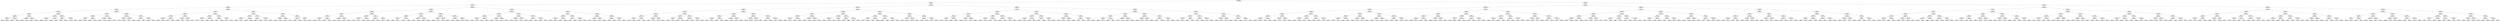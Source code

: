 ## [header material...]
## Command to get the layout: "dot -Teps thisfile > thisfile.eps"
graph "test"
{
node [shape="rectangle", fontsize=10, width=".2", height=".2", margin=0];
graph[fontsize=8];

n000 [label="clustersize = 14060
splitting feature:
((0.484,-0.707)-(0.289,0.505))"] ;
n000 -- n001 ;
n001 [label="clustersize = 5136
splitting feature:
((-0.284,0.409)-(0.076,-0.66))"] ;
n001 -- n002 ;
n002 [label="clustersize = 2452
splitting feature:
((-0.391,0.812)-(-0.865,0.0108))"] ;
n002 -- n003 ;
n003 [label="clustersize = 1107
splitting feature:
((0.1,-0.0456)-(-0.861,0.907))"] ;
n003 -- n004 ;
n004 [label="clustersize = 727
splitting feature:
((0.323,0.363)-(-0.346,0.978))"] ;
n004 -- n005 ;
n005 [label="clustersize = 301
splitting feature:
((0.452,0.707)-(-0.729,-0.512))"] ;
n005 -- n006 ;
n006 [label="clustersize = 141
splitting feature:
((0.452,0.945)-(0.285,-0.244))"] ;
n006 -- n007 ;
n007 [label="clustersize = 49
splitting feature:
((-0.644,0.833)-(0.212,0.0858))"] ;
n007 -- n008 ;
n008 [label="clustersize = 10
splitting feature:
((-0.488,-0.166)-(-0.607,0.55))"] ;
n008 -- n009 ;
n009 [label="clustersize = 4
pupil avg:
[ 0.18179938  0.10119939]"] ;
n008 -- n010 ;
n010 [label="clustersize = 6
pupil avg:
[ 0.86586902  0.26623188]"] ;
n007 -- n011 ;
n011 [label="clustersize = 39
splitting feature:
((0.679,-0.0943)-(-0.477,0.35))"] ;
n011 -- n012 ;
n012 [label="clustersize = 5
pupil avg:
[-0.15947149  0.11341358]"] ;
n011 -- n013 ;
n013 [label="clustersize = 34
pupil avg:
[ 0.21354788  0.16956925]"] ;
n006 -- n014 ;
n014 [label="clustersize = 92
splitting feature:
((0.171,0.624)-(-0.18,-0.949))"] ;
n014 -- n015 ;
n015 [label="clustersize = 60
splitting feature:
((0.0901,-0.115)-(-0.334,0.446))"] ;
n015 -- n016 ;
n016 [label="clustersize = 38
pupil avg:
[-0.05916851  0.24816826]"] ;
n015 -- n017 ;
n017 [label="clustersize = 22
pupil avg:
[ 0.19287831  0.30109954]"] ;
n014 -- n018 ;
n018 [label="clustersize = 32
splitting feature:
((0.943,-0.0424)-(-0.875,-0.787))"] ;
n018 -- n019 ;
n019 [label="clustersize = 14
pupil avg:
[ 0.10194043  0.14959424]"] ;
n018 -- n020 ;
n020 [label="clustersize = 18
pupil avg:
[-0.13713084 -0.09343383]"] ;
n005 -- n021 ;
n021 [label="clustersize = 160
splitting feature:
((0.499,-0.166)-(-0.503,-0.89))"] ;
n021 -- n022 ;
n022 [label="clustersize = 51
splitting feature:
((-0.637,-0.178)-(-0.15,0.751))"] ;
n022 -- n023 ;
n023 [label="clustersize = 29
splitting feature:
((-0.069,-0.556)-(-0.535,-0.983))"] ;
n023 -- n024 ;
n024 [label="clustersize = 21
pupil avg:
[ 0.02692884  0.08938697]"] ;
n023 -- n025 ;
n025 [label="clustersize = 8
pupil avg:
[-0.23430635  0.26040316]"] ;
n022 -- n026 ;
n026 [label="clustersize = 22
splitting feature:
((0.129,-0.977)-(-0.207,0.194))"] ;
n026 -- n027 ;
n027 [label="clustersize = 5
pupil avg:
[ 0.58501932 -0.3303619 ]"] ;
n026 -- n028 ;
n028 [label="clustersize = 17
pupil avg:
[ 0.18710301  0.03304007]"] ;
n021 -- n029 ;
n029 [label="clustersize = 109
splitting feature:
((-0.33,-0.348)-(0.229,-0.0102))"] ;
n029 -- n030 ;
n030 [label="clustersize = 78
splitting feature:
((-0.197,0.859)-(0.151,-0.759))"] ;
n030 -- n031 ;
n031 [label="clustersize = 27
pupil avg:
[ 0.07134313 -0.14697849]"] ;
n030 -- n032 ;
n032 [label="clustersize = 51
pupil avg:
[-0.16443016 -0.18780083]"] ;
n029 -- n033 ;
n033 [label="clustersize = 31
splitting feature:
((0.287,0.246)-(0.946,0.85))"] ;
n033 -- n034 ;
n034 [label="clustersize = 26
pupil avg:
[ 0.07418811  0.07079848]"] ;
n033 -- n035 ;
n035 [label="clustersize = 5
pupil avg:
[-0.2845733   0.04019567]"] ;
n004 -- n036 ;
n036 [label="clustersize = 426
splitting feature:
((-0.297,-0.504)-(-0.808,-0.976))"] ;
n036 -- n037 ;
n037 [label="clustersize = 287
splitting feature:
((-0.128,0.561)-(-0.411,-0.306))"] ;
n037 -- n038 ;
n038 [label="clustersize = 133
splitting feature:
((-0.574,-0.885)-(0.53,0.39))"] ;
n038 -- n039 ;
n039 [label="clustersize = 82
splitting feature:
((0.536,0.53)-(0.297,0.275))"] ;
n039 -- n040 ;
n040 [label="clustersize = 27
pupil avg:
[ 0.08330253 -0.14077458]"] ;
n039 -- n041 ;
n041 [label="clustersize = 55
pupil avg:
[ 0.33686626 -0.18965114]"] ;
n038 -- n042 ;
n042 [label="clustersize = 51
splitting feature:
((0.645,-0.697)-(-0.358,-0.847))"] ;
n042 -- n043 ;
n043 [label="clustersize = 31
pupil avg:
[ 0.55059473 -0.15983498]"] ;
n042 -- n044 ;
n044 [label="clustersize = 20
pupil avg:
[ 0.33358118 -0.10690574]"] ;
n037 -- n045 ;
n045 [label="clustersize = 154
splitting feature:
((-0.601,-0.198)-(-0.493,0.58))"] ;
n045 -- n046 ;
n046 [label="clustersize = 74
splitting feature:
((0.281,-0.117)-(-0.823,-0.93))"] ;
n046 -- n047 ;
n047 [label="clustersize = 55
pupil avg:
[-0.02039418 -0.009482  ]"] ;
n046 -- n048 ;
n048 [label="clustersize = 19
pupil avg:
[-0.157812   -0.23283965]"] ;
n045 -- n049 ;
n049 [label="clustersize = 80
splitting feature:
((0.816,0.772)-(-0.904,-0.321))"] ;
n049 -- n050 ;
n050 [label="clustersize = 22
pupil avg:
[ 0.11976677  0.02459859]"] ;
n049 -- n051 ;
n051 [label="clustersize = 58
pupil avg:
[ 0.21465231 -0.20119557]"] ;
n036 -- n052 ;
n052 [label="clustersize = 139
splitting feature:
((-0.387,0.595)-(-0.365,-0.305))"] ;
n052 -- n053 ;
n053 [label="clustersize = 105
splitting feature:
((-0.402,-0.341)-(0.912,0.819))"] ;
n053 -- n054 ;
n054 [label="clustersize = 87
splitting feature:
((0.148,0.735)-(0.473,0.42))"] ;
n054 -- n055 ;
n055 [label="clustersize = 68
pupil avg:
[ 0.48744575 -0.17239831]"] ;
n054 -- n056 ;
n056 [label="clustersize = 19
pupil avg:
[ 0.65667183 -0.27112967]"] ;
n053 -- n057 ;
n057 [label="clustersize = 18
splitting feature:
((0.404,-0.785)-(-0.0779,0.0286))"] ;
n057 -- n058 ;
n058 [label="clustersize = 7
pupil avg:
[ 0.75193993  0.06533945]"] ;
n057 -- n059 ;
n059 [label="clustersize = 11
pupil avg:
[ 0.06187007 -0.03291618]"] ;
n052 -- n060 ;
n060 [label="clustersize = 34
splitting feature:
((-0.557,-0.41)-(0.0797,0.717))"] ;
n060 -- n061 ;
n061 [label="clustersize = 21
splitting feature:
((-0.69,-0.765)-(-0.719,0.414))"] ;
n061 -- n062 ;
n062 [label="clustersize = 17
pupil avg:
[-0.08092258 -0.1921153 ]"] ;
n061 -- n063 ;
n063 [label="clustersize = 4
pupil avg:
[ 0.31776792 -0.22511456]"] ;
n060 -- n064 ;
n064 [label="clustersize = 13
splitting feature:
((-0.624,-0.13)-(0.922,-0.927))"] ;
n064 -- n065 ;
n065 [label="clustersize = 5
pupil avg:
[ 0.03751885 -0.0185033 ]"] ;
n064 -- n066 ;
n066 [label="clustersize = 8
pupil avg:
[ 0.54117552 -0.03909101]"] ;
n003 -- n067 ;
n067 [label="clustersize = 380
splitting feature:
((-0.394,0.92)-(-0.354,-0.35))"] ;
n067 -- n068 ;
n068 [label="clustersize = 198
splitting feature:
((-0.586,0.258)-(0.0777,-0.504))"] ;
n068 -- n069 ;
n069 [label="clustersize = 121
splitting feature:
((-0.225,0.879)-(-0.454,-0.0412))"] ;
n069 -- n070 ;
n070 [label="clustersize = 69
splitting feature:
((0.324,-0.87)-(-0.155,0.456))"] ;
n070 -- n071 ;
n071 [label="clustersize = 24
splitting feature:
((-0.0186,-0.572)-(0.263,0.783))"] ;
n071 -- n072 ;
n072 [label="clustersize = 8
pupil avg:
[ 0.84243985 -0.31165605]"] ;
n071 -- n073 ;
n073 [label="clustersize = 16
pupil avg:
[ 0.7200189  -0.16533162]"] ;
n070 -- n074 ;
n074 [label="clustersize = 45
splitting feature:
((0.000725,-0.937)-(-0.268,0.722))"] ;
n074 -- n075 ;
n075 [label="clustersize = 4
pupil avg:
[ 0.28660978 -0.27177788]"] ;
n074 -- n076 ;
n076 [label="clustersize = 41
pupil avg:
[ 0.61159143 -0.21079173]"] ;
n069 -- n077 ;
n077 [label="clustersize = 52
splitting feature:
((-0.273,0.487)-(-0.521,-0.72))"] ;
n077 -- n078 ;
n078 [label="clustersize = 41
splitting feature:
((-0.369,-0.167)-(-0.801,-0.119))"] ;
n078 -- n079 ;
n079 [label="clustersize = 34
pupil avg:
[ 0.50829174 -0.20354891]"] ;
n078 -- n080 ;
n080 [label="clustersize = 7
pupil avg:
[ 0.16608274 -0.29617108]"] ;
n077 -- n081 ;
n081 [label="clustersize = 11
splitting feature:
((0.355,-0.722)-(-0.48,0.707))"] ;
n081 -- n082 ;
n082 [label="clustersize = 4
pupil avg:
[ 0.41837121  0.09832251]"] ;
n081 -- n083 ;
n083 [label="clustersize = 7
pupil avg:
[ 0.07772678 -0.17733728]"] ;
n068 -- n084 ;
n084 [label="clustersize = 77
splitting feature:
((0.000491,0.959)-(-0.337,0.487))"] ;
n084 -- n085 ;
n085 [label="clustersize = 18
splitting feature:
((0.0378,0.643)-(0.168,-0.363))"] ;
n085 -- n086 ;
n086 [label="clustersize = 8
splitting feature:
((-0.488,0.541)-(0.844,-0.923))"] ;
n086 -- n087 ;
n087 [label="clustersize = 4
pupil avg:
[ 0.76948235 -0.07718411]"] ;
n086 -- n088 ;
n088 [label="clustersize = 4
pupil avg:
[ 0.44541467 -0.08661616]"] ;
n085 -- n089 ;
n089 [label="clustersize = 10
splitting feature:
((0.326,0.517)-(0.199,0.536))"] ;
n089 -- n090 ;
n090 [label="clustersize = 5
pupil avg:
[ 0.08141258 -0.00819587]"] ;
n089 -- n091 ;
n091 [label="clustersize = 5
pupil avg:
[-0.39440493 -0.06992255]"] ;
n084 -- n092 ;
n092 [label="clustersize = 59
splitting feature:
((-0.161,0.57)-(-0.128,-0.49))"] ;
n092 -- n093 ;
n093 [label="clustersize = 43
splitting feature:
((-0.657,-0.439)-(0.571,0.951))"] ;
n093 -- n094 ;
n094 [label="clustersize = 37
pupil avg:
[ 0.49962538 -0.1788089 ]"] ;
n093 -- n095 ;
n095 [label="clustersize = 6
pupil avg:
[ 0.24559643 -0.12036727]"] ;
n092 -- n096 ;
n096 [label="clustersize = 16
splitting feature:
((-0.844,0.171)-(0.832,0.0153))"] ;
n096 -- n097 ;
n097 [label="clustersize = 12
pupil avg:
[ 0.36425102 -0.13704116]"] ;
n096 -- n098 ;
n098 [label="clustersize = 4
pupil avg:
[-0.0327381  -0.16470509]"] ;
n067 -- n099 ;
n099 [label="clustersize = 182
splitting feature:
((-0.46,-0.885)-(0.735,-0.276))"] ;
n099 -- n100 ;
n100 [label="clustersize = 141
splitting feature:
((-0.497,-0.323)-(-0.462,0.17))"] ;
n100 -- n101 ;
n101 [label="clustersize = 66
splitting feature:
((0.445,0.372)-(0.911,-0.951))"] ;
n101 -- n102 ;
n102 [label="clustersize = 20
splitting feature:
((-0.567,0.786)-(0.322,0.651))"] ;
n102 -- n103 ;
n103 [label="clustersize = 12
pupil avg:
[-0.33335164 -0.22589049]"] ;
n102 -- n104 ;
n104 [label="clustersize = 8
pupil avg:
[ 0.09502481 -0.1739227 ]"] ;
n101 -- n105 ;
n105 [label="clustersize = 46
splitting feature:
((0.392,0.565)-(0.994,0.126))"] ;
n105 -- n106 ;
n106 [label="clustersize = 21
pupil avg:
[ 0.03884003 -0.22518178]"] ;
n105 -- n107 ;
n107 [label="clustersize = 25
pupil avg:
[ 0.27073362 -0.19048355]"] ;
n100 -- n108 ;
n108 [label="clustersize = 75
splitting feature:
((-0.94,-0.0211)-(-0.128,0.375))"] ;
n108 -- n109 ;
n109 [label="clustersize = 8
splitting feature:
((-0.426,0.956)-(-0.0354,0.701))"] ;
n109 -- n110 ;
n110 [label="clustersize = 4
pupil avg:
[-0.15594896 -0.22458496]"] ;
n109 -- n111 ;
n111 [label="clustersize = 4
pupil avg:
[ 0.09157509 -0.24238732]"] ;
n108 -- n112 ;
n112 [label="clustersize = 67
splitting feature:
((0.846,-0.394)-(-0.656,-0.308))"] ;
n112 -- n113 ;
n113 [label="clustersize = 10
pupil avg:
[ 0.35253789 -0.09702096]"] ;
n112 -- n114 ;
n114 [label="clustersize = 57
pupil avg:
[ 0.23975511 -0.25434942]"] ;
n099 -- n115 ;
n115 [label="clustersize = 41
splitting feature:
((0.956,-0.924)-(-0.588,0.914))"] ;
n115 -- n116 ;
n116 [label="clustersize = 17
splitting feature:
((0.238,-0.327)-(0.242,-0.807))"] ;
n116 -- n117 ;
n117 [label="clustersize = 8
splitting feature:
((-0.773,-0.999)-(-0.925,-0.377))"] ;
n117 -- n118 ;
n118 [label="clustersize = 4
pupil avg:
[ 0.62704415 -0.06411311]"] ;
n117 -- n119 ;
n119 [label="clustersize = 4
pupil avg:
[ 0.54004869 -0.14977643]"] ;
n116 -- n120 ;
n120 [label="clustersize = 9
splitting feature:
((0.854,-0.873)-(-0.583,0.0162))"] ;
n120 -- n121 ;
n121 [label="clustersize = 4
pupil avg:
[ 0.44557631 -0.08920487]"] ;
n120 -- n122 ;
n122 [label="clustersize = 5
pupil avg:
[ 0.27072916 -0.17615636]"] ;
n115 -- n123 ;
n123 [label="clustersize = 24
splitting feature:
((0.202,-0.0746)-(-0.577,-0.409))"] ;
n123 -- n124 ;
n124 [label="clustersize = 15
splitting feature:
((-0.249,-0.642)-(-0.878,-0.00824))"] ;
n124 -- n125 ;
n125 [label="clustersize = 9
pupil avg:
[ 0.20532194  0.03981802]"] ;
n124 -- n126 ;
n126 [label="clustersize = 6
pupil avg:
[ 0.36672103  0.03912705]"] ;
n123 -- n127 ;
n127 [label="clustersize = 9
splitting feature:
((-0.852,-0.0871)-(0.65,0.73))"] ;
n127 -- n128 ;
n128 [label="clustersize = 5
pupil avg:
[ 0.44060458 -0.17943062]"] ;
n127 -- n129 ;
n129 [label="clustersize = 4
pupil avg:
[ 0.10865411 -0.25689326]"] ;
n002 -- n130 ;
n130 [label="clustersize = 1345
splitting feature:
((0.703,-0.514)-(-0.75,-0.65))"] ;
n130 -- n131 ;
n131 [label="clustersize = 295
splitting feature:
((-0.195,0.817)-(0.159,-0.00194))"] ;
n131 -- n132 ;
n132 [label="clustersize = 116
splitting feature:
((0.985,-0.602)-(-0.588,-0.624))"] ;
n132 -- n133 ;
n133 [label="clustersize = 50
splitting feature:
((-0.571,0.779)-(0.1,-0.0737))"] ;
n133 -- n134 ;
n134 [label="clustersize = 19
splitting feature:
((-0.626,-0.124)-(0.121,0.0835))"] ;
n134 -- n135 ;
n135 [label="clustersize = 9
splitting feature:
((-0.375,-0.0861)-(0.0102,0.235))"] ;
n135 -- n136 ;
n136 [label="clustersize = 4
pupil avg:
[ 0.37064572 -0.18305191]"] ;
n135 -- n137 ;
n137 [label="clustersize = 5
pupil avg:
[ 0.34894321 -0.02085561]"] ;
n134 -- n138 ;
n138 [label="clustersize = 10
splitting feature:
((-0.0258,-0.608)-(-0.472,0.164))"] ;
n138 -- n139 ;
n139 [label="clustersize = 5
pupil avg:
[ 0.28272605  0.06143725]"] ;
n138 -- n140 ;
n140 [label="clustersize = 5
pupil avg:
[ 0.13954428 -0.06962831]"] ;
n133 -- n141 ;
n141 [label="clustersize = 31
splitting feature:
((-0.914,-0.563)-(0.934,0.653))"] ;
n141 -- n142 ;
n142 [label="clustersize = 12
splitting feature:
((0.989,-0.606)-(0.0837,-0.596))"] ;
n142 -- n143 ;
n143 [label="clustersize = 7
pupil avg:
[ 0.23173017 -0.11200466]"] ;
n142 -- n144 ;
n144 [label="clustersize = 5
pupil avg:
[ 0.58053369 -0.07210084]"] ;
n141 -- n145 ;
n145 [label="clustersize = 19
splitting feature:
((0.83,-0.778)-(0.228,0.729))"] ;
n145 -- n146 ;
n146 [label="clustersize = 11
pupil avg:
[ 0.55741974 -0.14632243]"] ;
n145 -- n147 ;
n147 [label="clustersize = 8
pupil avg:
[ 0.71959911  0.01044234]"] ;
n132 -- n148 ;
n148 [label="clustersize = 66
splitting feature:
((-0.169,0.974)-(0.249,-0.666))"] ;
n148 -- n149 ;
n149 [label="clustersize = 45
splitting feature:
((-0.895,0.236)-(0.226,0.0705))"] ;
n149 -- n150 ;
n150 [label="clustersize = 37
splitting feature:
((0.00688,-0.595)-(0.617,0.673))"] ;
n150 -- n151 ;
n151 [label="clustersize = 32
pupil avg:
[ 0.33333014 -0.05467028]"] ;
n150 -- n152 ;
n152 [label="clustersize = 5
pupil avg:
[ 0.0056152  -0.10322568]"] ;
n149 -- n153 ;
n153 [label="clustersize = 8
splitting feature:
((-0.022,0.707)-(-0.0227,0.164))"] ;
n153 -- n154 ;
n154 [label="clustersize = 4
pupil avg:
[ 0.63577534 -0.09188034]"] ;
n153 -- n155 ;
n155 [label="clustersize = 4
pupil avg:
[ 0.30692704 -0.2096526 ]"] ;
n148 -- n156 ;
n156 [label="clustersize = 21
splitting feature:
((0.0137,0.746)-(0.107,-0.249))"] ;
n156 -- n157 ;
n157 [label="clustersize = 12
splitting feature:
((-0.422,-0.235)-(-0.222,0.543))"] ;
n157 -- n158 ;
n158 [label="clustersize = 4
pupil avg:
[ 0.06410256 -0.09798535]"] ;
n157 -- n159 ;
n159 [label="clustersize = 8
pupil avg:
[ 0.2533019  -0.12399219]"] ;
n156 -- n160 ;
n160 [label="clustersize = 9
splitting feature:
((-0.602,0.665)-(0.945,0.68))"] ;
n160 -- n161 ;
n161 [label="clustersize = 4
pupil avg:
[ 0.20016447 -0.13080357]"] ;
n160 -- n162 ;
n162 [label="clustersize = 5
pupil avg:
[-0.25221112  0.06357642]"] ;
n131 -- n163 ;
n163 [label="clustersize = 179
splitting feature:
((-0.522,-0.801)-(-0.764,-0.483))"] ;
n163 -- n164 ;
n164 [label="clustersize = 87
splitting feature:
((0.338,0.0718)-(0.0714,-0.371))"] ;
n164 -- n165 ;
n165 [label="clustersize = 34
splitting feature:
((-0.412,-0.333)-(0.502,0.342))"] ;
n165 -- n166 ;
n166 [label="clustersize = 26
splitting feature:
((0.153,-0.249)-(0.041,0.722))"] ;
n166 -- n167 ;
n167 [label="clustersize = 11
pupil avg:
[-0.18717792  0.23518322]"] ;
n166 -- n168 ;
n168 [label="clustersize = 15
pupil avg:
[ 0.14330422  0.04050019]"] ;
n165 -- n169 ;
n169 [label="clustersize = 8
splitting feature:
((0.6,-0.398)-(0.787,-0.525))"] ;
n169 -- n170 ;
n170 [label="clustersize = 4
pupil avg:
[  5.84165134e-01   1.59377789e-04]"] ;
n169 -- n171 ;
n171 [label="clustersize = 4
pupil avg:
[ 0.08354749  0.0553806 ]"] ;
n164 -- n172 ;
n172 [label="clustersize = 53
splitting feature:
((0.794,0.775)-(-0.673,-0.201))"] ;
n172 -- n173 ;
n173 [label="clustersize = 10
splitting feature:
((-0.0652,-0.829)-(0.571,0.471))"] ;
n173 -- n174 ;
n174 [label="clustersize = 5
pupil avg:
[-0.0852402   0.03821279]"] ;
n173 -- n175 ;
n175 [label="clustersize = 5
pupil avg:
[-0.30206456  0.29421922]"] ;
n172 -- n176 ;
n176 [label="clustersize = 43
splitting feature:
((-0.173,0.647)-(-0.485,-0.946))"] ;
n176 -- n177 ;
n177 [label="clustersize = 19
pupil avg:
[-0.0035526  -0.10930548]"] ;
n176 -- n178 ;
n178 [label="clustersize = 24
pupil avg:
[-0.32094375 -0.16405241]"] ;
n163 -- n179 ;
n179 [label="clustersize = 92
splitting feature:
((-0.999,-0.542)-(-0.559,0.851))"] ;
n179 -- n180 ;
n180 [label="clustersize = 42
splitting feature:
((0.312,-0.13)-(-0.555,0.00497))"] ;
n180 -- n181 ;
n181 [label="clustersize = 26
splitting feature:
((-0.953,-0.483)-(0.184,0.216))"] ;
n181 -- n182 ;
n182 [label="clustersize = 8
pupil avg:
[-0.13019706 -0.04469362]"] ;
n181 -- n183 ;
n183 [label="clustersize = 18
pupil avg:
[ 0.11840489  0.11528659]"] ;
n180 -- n184 ;
n184 [label="clustersize = 16
splitting feature:
((0.532,-0.867)-(-0.75,0.733))"] ;
n184 -- n185 ;
n185 [label="clustersize = 6
pupil avg:
[ 0.06315629 -0.06816239]"] ;
n184 -- n186 ;
n186 [label="clustersize = 10
pupil avg:
[-0.2698585  -0.22337949]"] ;
n179 -- n187 ;
n187 [label="clustersize = 50
splitting feature:
((-0.565,-0.00223)-(0.186,0.0439))"] ;
n187 -- n188 ;
n188 [label="clustersize = 18
splitting feature:
((-0.201,0.85)-(0.0877,-0.453))"] ;
n188 -- n189 ;
n189 [label="clustersize = 6
pupil avg:
[ 0.1084308  -0.08869396]"] ;
n188 -- n190 ;
n190 [label="clustersize = 12
pupil avg:
[ 0.47628087 -0.1909566 ]"] ;
n187 -- n191 ;
n191 [label="clustersize = 32
splitting feature:
((-0.685,-0.499)-(0.807,-0.242))"] ;
n191 -- n192 ;
n192 [label="clustersize = 25
pupil avg:
[ 0.12940839  0.05417354]"] ;
n191 -- n193 ;
n193 [label="clustersize = 7
pupil avg:
[ 0.39795468  0.03438406]"] ;
n130 -- n194 ;
n194 [label="clustersize = 1050
splitting feature:
((-0.999,-0.82)-(-0.309,0.886))"] ;
n194 -- n195 ;
n195 [label="clustersize = 526
splitting feature:
((-0.381,-0.614)-(0.0807,0.104))"] ;
n195 -- n196 ;
n196 [label="clustersize = 332
splitting feature:
((-0.0791,0.666)-(-0.311,-0.536))"] ;
n196 -- n197 ;
n197 [label="clustersize = 60
splitting feature:
((-0.816,0.795)-(0.897,0.342))"] ;
n197 -- n198 ;
n198 [label="clustersize = 43
splitting feature:
((0.386,0.594)-(0.141,0.527))"] ;
n198 -- n199 ;
n199 [label="clustersize = 8
pupil avg:
[ 0.30405331  0.00059404]"] ;
n198 -- n200 ;
n200 [label="clustersize = 35
pupil avg:
[-0.0483735  -0.18312341]"] ;
n197 -- n201 ;
n201 [label="clustersize = 17
splitting feature:
((0.957,0.551)-(0.508,-0.0129))"] ;
n201 -- n202 ;
n202 [label="clustersize = 12
pupil avg:
[-0.23135412  0.07033046]"] ;
n201 -- n203 ;
n203 [label="clustersize = 5
pupil avg:
[-0.21044818 -0.22235294]"] ;
n196 -- n204 ;
n204 [label="clustersize = 272
splitting feature:
((-0.542,0.192)-(-0.0712,-0.346))"] ;
n204 -- n205 ;
n205 [label="clustersize = 59
splitting feature:
((-0.728,0.62)-(-0.18,-0.24))"] ;
n205 -- n206 ;
n206 [label="clustersize = 9
pupil avg:
[ 0.07837819 -0.16492283]"] ;
n205 -- n207 ;
n207 [label="clustersize = 50
pupil avg:
[-0.20132402 -0.20731277]"] ;
n204 -- n208 ;
n208 [label="clustersize = 213
splitting feature:
((-0.128,0.541)-(-0.464,-0.499))"] ;
n208 -- n209 ;
n209 [label="clustersize = 52
pupil avg:
[-0.21797119 -0.09606243]"] ;
n208 -- n210 ;
n210 [label="clustersize = 161
pupil avg:
[-0.30623069 -0.1842897 ]"] ;
n195 -- n211 ;
n211 [label="clustersize = 194
splitting feature:
((-0.644,0.825)-(0.727,-0.0926))"] ;
n211 -- n212 ;
n212 [label="clustersize = 95
splitting feature:
((-0.772,0.62)-(0.247,-0.128))"] ;
n212 -- n213 ;
n213 [label="clustersize = 51
splitting feature:
((-0.0402,0.359)-(-0.967,-0.0583))"] ;
n213 -- n214 ;
n214 [label="clustersize = 26
pupil avg:
[ 0.26192256  0.03117252]"] ;
n213 -- n215 ;
n215 [label="clustersize = 25
pupil avg:
[ 0.08407243 -0.12694765]"] ;
n212 -- n216 ;
n216 [label="clustersize = 44
splitting feature:
((0.129,0.0928)-(-0.334,-0.229))"] ;
n216 -- n217 ;
n217 [label="clustersize = 26
pupil avg:
[ 0.05177607  0.04267033]"] ;
n216 -- n218 ;
n218 [label="clustersize = 18
pupil avg:
[-0.15071724 -0.06857364]"] ;
n211 -- n219 ;
n219 [label="clustersize = 99
splitting feature:
((-0.0758,0.216)-(0.371,-0.27))"] ;
n219 -- n220 ;
n220 [label="clustersize = 64
splitting feature:
((-0.793,-0.187)-(0.81,0.774))"] ;
n220 -- n221 ;
n221 [label="clustersize = 58
pupil avg:
[-0.12395418 -0.05561583]"] ;
n220 -- n222 ;
n222 [label="clustersize = 6
pupil avg:
[ 0.04153458  0.26230328]"] ;
n219 -- n223 ;
n223 [label="clustersize = 35
splitting feature:
((0.825,-0.141)-(-0.785,0.461))"] ;
n223 -- n224 ;
n224 [label="clustersize = 24
pupil avg:
[-0.31357654  0.14601574]"] ;
n223 -- n225 ;
n225 [label="clustersize = 11
pupil avg:
[-0.10536619  0.12119103]"] ;
n194 -- n226 ;
n226 [label="clustersize = 524
splitting feature:
((-0.444,-0.712)-(-0.256,0.787))"] ;
n226 -- n227 ;
n227 [label="clustersize = 284
splitting feature:
((0.259,-0.914)-(0.817,-0.35))"] ;
n227 -- n228 ;
n228 [label="clustersize = 252
splitting feature:
((0.106,-0.296)-(-0.785,0.422))"] ;
n228 -- n229 ;
n229 [label="clustersize = 101
splitting feature:
((-0.361,-0.852)-(-0.0791,0.838))"] ;
n229 -- n230 ;
n230 [label="clustersize = 76
pupil avg:
[-0.19541148 -0.07650996]"] ;
n229 -- n231 ;
n231 [label="clustersize = 25
pupil avg:
[ 0.01569963 -0.02892783]"] ;
n228 -- n232 ;
n232 [label="clustersize = 151
splitting feature:
((-0.886,-0.524)-(-0.112,0.274))"] ;
n232 -- n233 ;
n233 [label="clustersize = 40
pupil avg:
[-0.06240431 -0.12138727]"] ;
n232 -- n234 ;
n234 [label="clustersize = 111
pupil avg:
[ 0.09678468 -0.02508698]"] ;
n227 -- n235 ;
n235 [label="clustersize = 32
splitting feature:
((-0.54,0.54)-(-0.263,0.787))"] ;
n235 -- n236 ;
n236 [label="clustersize = 22
splitting feature:
((-0.867,0.252)-(-0.751,-0.2))"] ;
n236 -- n237 ;
n237 [label="clustersize = 4
pupil avg:
[-0.13227416 -0.2636333 ]"] ;
n236 -- n238 ;
n238 [label="clustersize = 18
pupil avg:
[-0.37785859 -0.08090886]"] ;
n235 -- n239 ;
n239 [label="clustersize = 10
splitting feature:
((0.0893,-0.827)-(0.658,0.75))"] ;
n239 -- n240 ;
n240 [label="clustersize = 6
pupil avg:
[ 0.0403851  -0.00098807]"] ;
n239 -- n241 ;
n241 [label="clustersize = 4
pupil avg:
[-0.32196539 -0.06928046]"] ;
n226 -- n242 ;
n242 [label="clustersize = 240
splitting feature:
((0.728,-0.414)-(0.354,-0.886))"] ;
n242 -- n243 ;
n243 [label="clustersize = 35
splitting feature:
((0.869,-0.204)-(0.653,-0.682))"] ;
n243 -- n244 ;
n244 [label="clustersize = 21
splitting feature:
((-0.98,0.234)-(0.342,-0.467))"] ;
n244 -- n245 ;
n245 [label="clustersize = 12
pupil avg:
[-0.05152398 -0.13459071]"] ;
n244 -- n246 ;
n246 [label="clustersize = 9
pupil avg:
[-0.23608295 -0.06459833]"] ;
n243 -- n247 ;
n247 [label="clustersize = 14
splitting feature:
((-0.213,0.87)-(-0.502,0.0871))"] ;
n247 -- n248 ;
n248 [label="clustersize = 10
pupil avg:
[ 0.42877071 -0.05464077]"] ;
n247 -- n249 ;
n249 [label="clustersize = 4
pupil avg:
[-0.16533759 -0.01874003]"] ;
n242 -- n250 ;
n250 [label="clustersize = 205
splitting feature:
((0.459,0.585)-(0.962,-0.875))"] ;
n250 -- n251 ;
n251 [label="clustersize = 106
splitting feature:
((0.138,-0.129)-(-0.845,0.565))"] ;
n251 -- n252 ;
n252 [label="clustersize = 57
pupil avg:
[ 0.07053134 -0.07158633]"] ;
n251 -- n253 ;
n253 [label="clustersize = 49
pupil avg:
[ 0.24524807 -0.05868115]"] ;
n250 -- n254 ;
n254 [label="clustersize = 99
splitting feature:
((0.586,-0.981)-(-0.143,0.194))"] ;
n254 -- n255 ;
n255 [label="clustersize = 15
pupil avg:
[ 0.51174532 -0.12667071]"] ;
n254 -- n256 ;
n256 [label="clustersize = 84
pupil avg:
[ 0.23736888 -0.11873196]"] ;
n001 -- n257 ;
n257 [label="clustersize = 2684
splitting feature:
((0.0151,-0.304)-(-0.824,0.157))"] ;
n257 -- n258 ;
n258 [label="clustersize = 1933
splitting feature:
((-0.155,-0.264)-(-0.174,0.729))"] ;
n258 -- n259 ;
n259 [label="clustersize = 1581
splitting feature:
((-0.992,-0.426)-(0.831,-0.0171))"] ;
n259 -- n260 ;
n260 [label="clustersize = 849
splitting feature:
((0.437,0.862)-(-0.319,0.272))"] ;
n260 -- n261 ;
n261 [label="clustersize = 174
splitting feature:
((0.529,0.0101)-(-0.134,0.495))"] ;
n261 -- n262 ;
n262 [label="clustersize = 64
splitting feature:
((0.228,0.318)-(0.0615,-0.284))"] ;
n262 -- n263 ;
n263 [label="clustersize = 9
splitting feature:
((-0.46,-0.782)-(0.23,-0.608))"] ;
n263 -- n264 ;
n264 [label="clustersize = 4
pupil avg:
[ 0.65469229  0.27919799]"] ;
n263 -- n265 ;
n265 [label="clustersize = 5
pupil avg:
[ 0.12120301  0.18135338]"] ;
n262 -- n266 ;
n266 [label="clustersize = 55
splitting feature:
((0.65,-0.771)-(0.161,0.702))"] ;
n266 -- n267 ;
n267 [label="clustersize = 41
pupil avg:
[-0.45692049  0.19592976]"] ;
n266 -- n268 ;
n268 [label="clustersize = 14
pupil avg:
[-0.17211142  0.06868156]"] ;
n261 -- n269 ;
n269 [label="clustersize = 110
splitting feature:
((-0.962,0.372)-(0.359,0.789))"] ;
n269 -- n270 ;
n270 [label="clustersize = 46
splitting feature:
((0.867,0.555)-(0.768,-0.929))"] ;
n270 -- n271 ;
n271 [label="clustersize = 7
pupil avg:
[-0.12028701  0.13365498]"] ;
n270 -- n272 ;
n272 [label="clustersize = 39
pupil avg:
[ 0.15518867 -0.00791352]"] ;
n269 -- n273 ;
n273 [label="clustersize = 64
splitting feature:
((-0.0414,0.389)-(0.447,0.982))"] ;
n273 -- n274 ;
n274 [label="clustersize = 37
pupil avg:
[-0.04683426  0.13321849]"] ;
n273 -- n275 ;
n275 [label="clustersize = 27
pupil avg:
[-0.33827777  0.04565282]"] ;
n260 -- n276 ;
n276 [label="clustersize = 675
splitting feature:
((-0.317,0.737)-(-0.619,-0.103))"] ;
n276 -- n277 ;
n277 [label="clustersize = 153
splitting feature:
((0.321,0.643)-(-0.654,0.559))"] ;
n277 -- n278 ;
n278 [label="clustersize = 59
splitting feature:
((-0.935,0.766)-(0.5,-0.0213))"] ;
n278 -- n279 ;
n279 [label="clustersize = 28
pupil avg:
[ 0.1183603  -0.09732716]"] ;
n278 -- n280 ;
n280 [label="clustersize = 31
pupil avg:
[-0.18323202  0.10316918]"] ;
n277 -- n281 ;
n281 [label="clustersize = 94
splitting feature:
((0.33,0.753)-(-0.993,-0.0262))"] ;
n281 -- n282 ;
n282 [label="clustersize = 15
pupil avg:
[ 0.00836649 -0.07729563]"] ;
n281 -- n283 ;
n283 [label="clustersize = 79
pupil avg:
[-0.21397519 -0.0830539 ]"] ;
n276 -- n284 ;
n284 [label="clustersize = 522
splitting feature:
((0.363,-0.0165)-(-0.951,0.151))"] ;
n284 -- n285 ;
n285 [label="clustersize = 200
splitting feature:
((0.879,-0.339)-(-0.0213,0.866))"] ;
n285 -- n286 ;
n286 [label="clustersize = 128
pupil avg:
[-0.4392319   0.07035373]"] ;
n285 -- n287 ;
n287 [label="clustersize = 72
pupil avg:
[-0.27644879  0.03890172]"] ;
n284 -- n288 ;
n288 [label="clustersize = 322
splitting feature:
((0.495,-0.895)-(-0.895,-0.99))"] ;
n288 -- n289 ;
n289 [label="clustersize = 98
pupil avg:
[-0.27631583 -0.01345855]"] ;
n288 -- n290 ;
n290 [label="clustersize = 224
pupil avg:
[-0.37409627 -0.14256819]"] ;
n259 -- n291 ;
n291 [label="clustersize = 732
splitting feature:
((0.19,0.635)-(0.566,-0.915))"] ;
n291 -- n292 ;
n292 [label="clustersize = 308
splitting feature:
((0.254,0.325)-(-0.113,-0.501))"] ;
n292 -- n293 ;
n293 [label="clustersize = 108
splitting feature:
((-0.517,0.636)-(0.73,0.608))"] ;
n293 -- n294 ;
n294 [label="clustersize = 80
splitting feature:
((0.615,-0.909)-(0.836,-0.986))"] ;
n294 -- n295 ;
n295 [label="clustersize = 49
pupil avg:
[ 0.0706324   0.20777008]"] ;
n294 -- n296 ;
n296 [label="clustersize = 31
pupil avg:
[ 0.21642515  0.20459611]"] ;
n293 -- n297 ;
n297 [label="clustersize = 28
splitting feature:
((0.529,0.465)-(0.641,0.652))"] ;
n297 -- n298 ;
n298 [label="clustersize = 18
pupil avg:
[-0.02922795  0.22822814]"] ;
n297 -- n299 ;
n299 [label="clustersize = 10
pupil avg:
[-0.29064332  0.22860988]"] ;
n292 -- n300 ;
n300 [label="clustersize = 200
splitting feature:
((0.487,-0.798)-(-0.466,-0.801))"] ;
n300 -- n301 ;
n301 [label="clustersize = 85
splitting feature:
((0.388,-0.128)-(-0.299,-0.372))"] ;
n301 -- n302 ;
n302 [label="clustersize = 44
pupil avg:
[-0.08825599  0.20482071]"] ;
n301 -- n303 ;
n303 [label="clustersize = 41
pupil avg:
[ 0.02355088  0.0970605 ]"] ;
n300 -- n304 ;
n304 [label="clustersize = 115
splitting feature:
((-0.206,-0.235)-(0.0171,-0.436))"] ;
n304 -- n305 ;
n305 [label="clustersize = 55
pupil avg:
[-0.10389887  0.03343721]"] ;
n304 -- n306 ;
n306 [label="clustersize = 60
pupil avg:
[-0.22367839  0.13780338]"] ;
n291 -- n307 ;
n307 [label="clustersize = 424
splitting feature:
((0.405,-0.79)-(-0.672,0.369))"] ;
n307 -- n308 ;
n308 [label="clustersize = 325
splitting feature:
((0.312,0.262)-(-0.00871,0.299))"] ;
n308 -- n309 ;
n309 [label="clustersize = 150
splitting feature:
((-0.0908,0.0478)-(0.355,-0.53))"] ;
n309 -- n310 ;
n310 [label="clustersize = 26
pupil avg:
[-0.19237168  0.12948057]"] ;
n309 -- n311 ;
n311 [label="clustersize = 124
pupil avg:
[-0.40750629  0.25936931]"] ;
n308 -- n312 ;
n312 [label="clustersize = 175
splitting feature:
((0.329,-0.334)-(-0.0731,0.859))"] ;
n312 -- n313 ;
n313 [label="clustersize = 148
pupil avg:
[-0.30122134  0.09970505]"] ;
n312 -- n314 ;
n314 [label="clustersize = 27
pupil avg:
[-0.06648937  0.03575849]"] ;
n307 -- n315 ;
n315 [label="clustersize = 99
splitting feature:
((-0.183,-0.803)-(-0.522,0.0896))"] ;
n315 -- n316 ;
n316 [label="clustersize = 42
splitting feature:
((0.619,-0.269)-(-0.8,-0.0981))"] ;
n316 -- n317 ;
n317 [label="clustersize = 18
pupil avg:
[-0.34159658  0.14755238]"] ;
n316 -- n318 ;
n318 [label="clustersize = 24
pupil avg:
[-0.22739875  0.00167991]"] ;
n315 -- n319 ;
n319 [label="clustersize = 57
splitting feature:
((-0.848,0.148)-(-0.754,0.544))"] ;
n319 -- n320 ;
n320 [label="clustersize = 21
pupil avg:
[-0.15156833  0.09730431]"] ;
n319 -- n321 ;
n321 [label="clustersize = 36
pupil avg:
[ 0.10454452  0.04890656]"] ;
n258 -- n322 ;
n322 [label="clustersize = 352
splitting feature:
((0.187,-0.328)-(-0.319,0.552))"] ;
n322 -- n323 ;
n323 [label="clustersize = 198
splitting feature:
((-0.0642,0.687)-(0.0586,-0.392))"] ;
n323 -- n324 ;
n324 [label="clustersize = 62
splitting feature:
((-0.0177,0.492)-(-0.103,-0.43))"] ;
n324 -- n325 ;
n325 [label="clustersize = 38
splitting feature:
((0.939,0.932)-(-0.354,0.997))"] ;
n325 -- n326 ;
n326 [label="clustersize = 17
splitting feature:
((0.0498,0.716)-(0.64,-0.451))"] ;
n326 -- n327 ;
n327 [label="clustersize = 10
pupil avg:
[ 0.03346038  0.10931317]"] ;
n326 -- n328 ;
n328 [label="clustersize = 7
pupil avg:
[ 0.27476466  0.17968345]"] ;
n325 -- n329 ;
n329 [label="clustersize = 21
splitting feature:
((-0.708,0.735)-(-0.219,-0.338))"] ;
n329 -- n330 ;
n330 [label="clustersize = 8
pupil avg:
[ 0.34957789  0.05708505]"] ;
n329 -- n331 ;
n331 [label="clustersize = 13
pupil avg:
[ 0.56729025 -0.07648809]"] ;
n324 -- n332 ;
n332 [label="clustersize = 24
splitting feature:
((0.175,-0.507)-(-0.565,-0.416))"] ;
n332 -- n333 ;
n333 [label="clustersize = 15
splitting feature:
((0.68,-0.494)-(-0.862,-0.00196))"] ;
n333 -- n334 ;
n334 [label="clustersize = 6
pupil avg:
[-0.5488126   0.08958786]"] ;
n333 -- n335 ;
n335 [label="clustersize = 9
pupil avg:
[ 0.12430415 -0.03781224]"] ;
n332 -- n336 ;
n336 [label="clustersize = 9
splitting feature:
((-0.225,0.316)-(-0.249,-0.0121))"] ;
n336 -- n337 ;
n337 [label="clustersize = 4
pupil avg:
[ 0.42621662 -0.08336392]"] ;
n336 -- n338 ;
n338 [label="clustersize = 5
pupil avg:
[-0.01431266 -0.22438197]"] ;
n323 -- n339 ;
n339 [label="clustersize = 136
splitting feature:
((0.53,0.632)-(-0.382,-0.0556))"] ;
n339 -- n340 ;
n340 [label="clustersize = 53
splitting feature:
((0.784,-0.322)-(-0.906,0.659))"] ;
n340 -- n341 ;
n341 [label="clustersize = 38
splitting feature:
((-0.603,0.379)-(-0.652,-0.252))"] ;
n341 -- n342 ;
n342 [label="clustersize = 20
pupil avg:
[ 0.12261512  0.15861251]"] ;
n341 -- n343 ;
n343 [label="clustersize = 18
pupil avg:
[-0.23458744  0.26936963]"] ;
n340 -- n344 ;
n344 [label="clustersize = 15
splitting feature:
((0.124,-0.0836)-(0.188,0.5))"] ;
n344 -- n345 ;
n345 [label="clustersize = 8
pupil avg:
[-0.03365568  0.11421583]"] ;
n344 -- n346 ;
n346 [label="clustersize = 7
pupil avg:
[ 0.50306158  0.10265682]"] ;
n339 -- n347 ;
n347 [label="clustersize = 83
splitting feature:
((0.183,0.000682)-(-0.961,0.329))"] ;
n347 -- n348 ;
n348 [label="clustersize = 66
splitting feature:
((-0.563,-0.316)-(0.417,0.671))"] ;
n348 -- n349 ;
n349 [label="clustersize = 55
pupil avg:
[-0.30379266  0.20514667]"] ;
n348 -- n350 ;
n350 [label="clustersize = 11
pupil avg:
[-0.07892368  0.19574773]"] ;
n347 -- n351 ;
n351 [label="clustersize = 17
splitting feature:
((-0.179,0.524)-(-0.638,-0.561))"] ;
n351 -- n352 ;
n352 [label="clustersize = 9
pupil avg:
[ 0.15841    -0.08214437]"] ;
n351 -- n353 ;
n353 [label="clustersize = 8
pupil avg:
[-0.27179388 -0.16509789]"] ;
n322 -- n354 ;
n354 [label="clustersize = 154
splitting feature:
((-0.141,0.741)-(-0.067,-0.445))"] ;
n354 -- n355 ;
n355 [label="clustersize = 98
splitting feature:
((-0.478,0.836)-(0.529,0.201))"] ;
n355 -- n356 ;
n356 [label="clustersize = 70
splitting feature:
((-0.315,0.97)-(-0.726,0.00619))"] ;
n356 -- n357 ;
n357 [label="clustersize = 55
splitting feature:
((-0.0138,0.31)-(0.704,0.77))"] ;
n357 -- n358 ;
n358 [label="clustersize = 48
pupil avg:
[ 0.4716549  -0.16027457]"] ;
n357 -- n359 ;
n359 [label="clustersize = 7
pupil avg:
[ 0.00815907 -0.17987857]"] ;
n356 -- n360 ;
n360 [label="clustersize = 15
splitting feature:
((-0.856,0.519)-(0.464,-0.233))"] ;
n360 -- n361 ;
n361 [label="clustersize = 9
pupil avg:
[-0.03654176 -0.21564817]"] ;
n360 -- n362 ;
n362 [label="clustersize = 6
pupil avg:
[ 0.06092047  0.06969982]"] ;
n355 -- n363 ;
n363 [label="clustersize = 28
splitting feature:
((-0.134,-0.332)-(0.621,-0.0806))"] ;
n363 -- n364 ;
n364 [label="clustersize = 17
splitting feature:
((0.238,-0.991)-(-0.166,0.78))"] ;
n364 -- n365 ;
n365 [label="clustersize = 5
pupil avg:
[ 0.46353643  0.24330272]"] ;
n364 -- n366 ;
n366 [label="clustersize = 12
pupil avg:
[ 0.12994564 -0.13102537]"] ;
n363 -- n367 ;
n367 [label="clustersize = 11
splitting feature:
((0.733,0.62)-(0.705,-0.95))"] ;
n367 -- n368 ;
n368 [label="clustersize = 6
pupil avg:
[ 0.05404536  0.21315869]"] ;
n367 -- n369 ;
n369 [label="clustersize = 5
pupil avg:
[-0.33761207  0.37605362]"] ;
n354 -- n370 ;
n370 [label="clustersize = 56
splitting feature:
((0.372,-0.388)-(0.321,0.148))"] ;
n370 -- n371 ;
n371 [label="clustersize = 32
splitting feature:
((-0.733,0.815)-(0.184,-0.783))"] ;
n371 -- n372 ;
n372 [label="clustersize = 8
splitting feature:
((-0.491,0.372)-(0.67,-0.272))"] ;
n372 -- n373 ;
n373 [label="clustersize = 4
pupil avg:
[-0.04925268 -0.17551781]"] ;
n372 -- n374 ;
n374 [label="clustersize = 4
pupil avg:
[-0.58931534 -0.08736934]"] ;
n371 -- n375 ;
n375 [label="clustersize = 24
splitting feature:
((-0.0212,-0.733)-(-0.57,0.823))"] ;
n375 -- n376 ;
n376 [label="clustersize = 20
pupil avg:
[-0.09988422 -0.12346266]"] ;
n375 -- n377 ;
n377 [label="clustersize = 4
pupil avg:
[ 0.31156156 -0.21788834]"] ;
n370 -- n378 ;
n378 [label="clustersize = 24
splitting feature:
((0.998,-0.815)-(0.995,0.972))"] ;
n378 -- n379 ;
n379 [label="clustersize = 11
splitting feature:
((0.234,0.261)-(0.337,-0.835))"] ;
n379 -- n380 ;
n380 [label="clustersize = 7
pupil avg:
[ 0.13795769  0.16645839]"] ;
n379 -- n381 ;
n381 [label="clustersize = 4
pupil avg:
[ 0.57647224  0.24651396]"] ;
n378 -- n382 ;
n382 [label="clustersize = 13
splitting feature:
((-0.483,-0.784)-(0.982,0.974))"] ;
n382 -- n383 ;
n383 [label="clustersize = 9
pupil avg:
[ 0.06337259  0.19334127]"] ;
n382 -- n384 ;
n384 [label="clustersize = 4
pupil avg:
[-0.04461279  0.07954545]"] ;
n257 -- n385 ;
n385 [label="clustersize = 751
splitting feature:
((-0.335,0.0227)-(0.0924,0.181))"] ;
n385 -- n386 ;
n386 [label="clustersize = 223
splitting feature:
((-0.428,0.577)-(0.154,-0.732))"] ;
n386 -- n387 ;
n387 [label="clustersize = 92
splitting feature:
((0.906,-0.93)-(-0.946,-0.93))"] ;
n387 -- n388 ;
n388 [label="clustersize = 34
splitting feature:
((-0.535,-0.218)-(-0.464,0.985))"] ;
n388 -- n389 ;
n389 [label="clustersize = 17
splitting feature:
((-0.0715,0.0619)-(0.668,-0.786))"] ;
n389 -- n390 ;
n390 [label="clustersize = 9
splitting feature:
((0.6,0.776)-(0.342,0.681))"] ;
n390 -- n391 ;
n391 [label="clustersize = 4
pupil avg:
[-0.10315343 -0.25495244]"] ;
n390 -- n392 ;
n392 [label="clustersize = 5
pupil avg:
[ 0.17551449  0.06868491]"] ;
n389 -- n393 ;
n393 [label="clustersize = 8
splitting feature:
((0.848,-0.918)-(0.239,-0.438))"] ;
n393 -- n394 ;
n394 [label="clustersize = 4
pupil avg:
[ 0.52804239  0.05961737]"] ;
n393 -- n395 ;
n395 [label="clustersize = 4
pupil avg:
[ 0.43176004 -0.26441541]"] ;
n388 -- n396 ;
n396 [label="clustersize = 17
splitting feature:
((-0.725,0.755)-(-0.0332,0.84))"] ;
n396 -- n397 ;
n397 [label="clustersize = 9
splitting feature:
((0.276,0.554)-(-0.26,-0.997))"] ;
n397 -- n398 ;
n398 [label="clustersize = 4
pupil avg:
[ 0.47897442 -0.25300604]"] ;
n397 -- n399 ;
n399 [label="clustersize = 5
pupil avg:
[ 0.66396872 -0.30473118]"] ;
n396 -- n400 ;
n400 [label="clustersize = 8
splitting feature:
((-0.00354,0.026)-(-0.611,0.85))"] ;
n400 -- n401 ;
n401 [label="clustersize = 4
pupil avg:
[ 0.76869621 -0.04799593]"] ;
n400 -- n402 ;
n402 [label="clustersize = 4
pupil avg:
[ 0.80644189 -0.20381426]"] ;
n387 -- n403 ;
n403 [label="clustersize = 58
splitting feature:
((-0.449,-0.818)-(-0.393,0.416))"] ;
n403 -- n404 ;
n404 [label="clustersize = 24
splitting feature:
((-0.777,0.541)-(-0.138,0.175))"] ;
n404 -- n405 ;
n405 [label="clustersize = 10
splitting feature:
((-0.571,0.546)-(-0.955,-0.891))"] ;
n405 -- n406 ;
n406 [label="clustersize = 5
pupil avg:
[-0.2018315  -0.36263736]"] ;
n405 -- n407 ;
n407 [label="clustersize = 5
pupil avg:
[-0.46379176 -0.36241388]"] ;
n404 -- n408 ;
n408 [label="clustersize = 14
splitting feature:
((0.369,-0.387)-(0.363,-0.0686))"] ;
n408 -- n409 ;
n409 [label="clustersize = 7
pupil avg:
[ 0.05250209 -0.18147677]"] ;
n408 -- n410 ;
n410 [label="clustersize = 7
pupil avg:
[-0.26449792 -0.24505773]"] ;
n403 -- n411 ;
n411 [label="clustersize = 34
splitting feature:
((0.0231,0.52)-(-0.0131,-0.815))"] ;
n411 -- n412 ;
n412 [label="clustersize = 8
splitting feature:
((0.154,0.648)-(0.67,-0.48))"] ;
n412 -- n413 ;
n413 [label="clustersize = 4
pupil avg:
[ 0.50846355 -0.10870997]"] ;
n412 -- n414 ;
n414 [label="clustersize = 4
pupil avg:
[ 0.03674321 -0.22735553]"] ;
n411 -- n415 ;
n415 [label="clustersize = 26
splitting feature:
((-0.423,-0.209)-(-0.765,0.472))"] ;
n415 -- n416 ;
n416 [label="clustersize = 22
pupil avg:
[ 0.0370053  -0.23765542]"] ;
n415 -- n417 ;
n417 [label="clustersize = 4
pupil avg:
[ 0.26515743 -0.09870534]"] ;
n386 -- n418 ;
n418 [label="clustersize = 131
splitting feature:
((-0.62,-0.107)-(-0.523,-0.524))"] ;
n418 -- n419 ;
n419 [label="clustersize = 66
splitting feature:
((-0.0241,-0.776)-(-0.146,0.845))"] ;
n419 -- n420 ;
n420 [label="clustersize = 50
splitting feature:
((0.467,-0.571)-(-0.257,0.192))"] ;
n420 -- n421 ;
n421 [label="clustersize = 14
splitting feature:
((0.912,-0.406)-(-0.246,0.322))"] ;
n421 -- n422 ;
n422 [label="clustersize = 5
pupil avg:
[ 0.21924293  0.30928304]"] ;
n421 -- n423 ;
n423 [label="clustersize = 9
pupil avg:
[-0.07872082  0.16254959]"] ;
n420 -- n424 ;
n424 [label="clustersize = 36
splitting feature:
((-0.163,-0.876)-(0.509,-0.605))"] ;
n424 -- n425 ;
n425 [label="clustersize = 24
pupil avg:
[-0.1573975  -0.10154088]"] ;
n424 -- n426 ;
n426 [label="clustersize = 12
pupil avg:
[ 0.04895208  0.11974972]"] ;
n419 -- n427 ;
n427 [label="clustersize = 16
splitting feature:
((0.651,0.214)-(0.98,-0.511))"] ;
n427 -- n428 ;
n428 [label="clustersize = 8
splitting feature:
((-0.159,0.281)-(-0.155,-0.16))"] ;
n428 -- n429 ;
n429 [label="clustersize = 4
pupil avg:
[ 0.12939414  0.07788773]"] ;
n428 -- n430 ;
n430 [label="clustersize = 4
pupil avg:
[ 0.03543989 -0.03994102]"] ;
n427 -- n431 ;
n431 [label="clustersize = 8
splitting feature:
((-0.0527,0.216)-(-0.834,-0.107))"] ;
n431 -- n432 ;
n432 [label="clustersize = 4
pupil avg:
[ 0.47619584 -0.02501073]"] ;
n431 -- n433 ;
n433 [label="clustersize = 4
pupil avg:
[ 0.62609153 -0.14380683]"] ;
n418 -- n434 ;
n434 [label="clustersize = 65
splitting feature:
((-0.858,-0.866)-(0.305,-0.838))"] ;
n434 -- n435 ;
n435 [label="clustersize = 46
splitting feature:
((-0.487,-0.292)-(0.0195,-0.691))"] ;
n435 -- n436 ;
n436 [label="clustersize = 24
splitting feature:
((-0.734,0.885)-(0.865,0.167))"] ;
n436 -- n437 ;
n437 [label="clustersize = 13
pupil avg:
[-0.48748924 -0.22554394]"] ;
n436 -- n438 ;
n438 [label="clustersize = 11
pupil avg:
[-0.59339121 -0.36322341]"] ;
n435 -- n439 ;
n439 [label="clustersize = 22
splitting feature:
((-0.259,0.753)-(-0.485,-0.0372))"] ;
n439 -- n440 ;
n440 [label="clustersize = 9
pupil avg:
[ 0.08718452 -0.02118064]"] ;
n439 -- n441 ;
n441 [label="clustersize = 13
pupil avg:
[-0.54005818 -0.12312254]"] ;
n434 -- n442 ;
n442 [label="clustersize = 19
splitting feature:
((0.782,-0.531)-(0.902,-0.899))"] ;
n442 -- n443 ;
n443 [label="clustersize = 9
splitting feature:
((0.934,0.421)-(-0.769,0.636))"] ;
n443 -- n444 ;
n444 [label="clustersize = 4
pupil avg:
[-0.70113872 -0.14451346]"] ;
n443 -- n445 ;
n445 [label="clustersize = 5
pupil avg:
[-0.12615737 -0.02764324]"] ;
n442 -- n446 ;
n446 [label="clustersize = 10
splitting feature:
((-0.749,0.786)-(-0.118,-0.438))"] ;
n446 -- n447 ;
n447 [label="clustersize = 5
pupil avg:
[ 0.57018759 -0.01591631]"] ;
n446 -- n448 ;
n448 [label="clustersize = 5
pupil avg:
[-0.19462419  0.12482061]"] ;
n385 -- n449 ;
n449 [label="clustersize = 528
splitting feature:
((-0.928,0.538)-(0.566,0.495))"] ;
n449 -- n450 ;
n450 [label="clustersize = 365
splitting feature:
((-0.189,-0.023)-(0.134,0.883))"] ;
n450 -- n451 ;
n451 [label="clustersize = 269
splitting feature:
((0.17,-0.41)-(0.125,0.169))"] ;
n451 -- n452 ;
n452 [label="clustersize = 21
splitting feature:
((0.281,0.907)-(0.55,-0.27))"] ;
n452 -- n453 ;
n453 [label="clustersize = 8
splitting feature:
((-0.88,0.979)-(-0.855,-0.503))"] ;
n453 -- n454 ;
n454 [label="clustersize = 4
pupil avg:
[ 0.38699103 -0.08695652]"] ;
n453 -- n455 ;
n455 [label="clustersize = 4
pupil avg:
[ 0.04603175 -0.14325397]"] ;
n452 -- n456 ;
n456 [label="clustersize = 13
splitting feature:
((0.122,0.176)-(-0.983,0.324))"] ;
n456 -- n457 ;
n457 [label="clustersize = 7
pupil avg:
[-0.43129944  0.06918637]"] ;
n456 -- n458 ;
n458 [label="clustersize = 6
pupil avg:
[-0.05179406 -0.13122126]"] ;
n451 -- n459 ;
n459 [label="clustersize = 248
splitting feature:
((0.108,0.408)-(-0.92,-0.619))"] ;
n459 -- n460 ;
n460 [label="clustersize = 156
splitting feature:
((-0.143,0.822)-(0.0621,-0.0451))"] ;
n460 -- n461 ;
n461 [label="clustersize = 23
pupil avg:
[ 0.29628736 -0.01804753]"] ;
n460 -- n462 ;
n462 [label="clustersize = 133
pupil avg:
[ 0.11978711  0.02255815]"] ;
n459 -- n463 ;
n463 [label="clustersize = 92
splitting feature:
((-0.0848,0.981)-(-0.22,-0.103))"] ;
n463 -- n464 ;
n464 [label="clustersize = 11
pupil avg:
[ 0.28424477 -0.03231599]"] ;
n463 -- n465 ;
n465 [label="clustersize = 81
pupil avg:
[ 0.0498407  -0.01760564]"] ;
n450 -- n466 ;
n466 [label="clustersize = 96
splitting feature:
((0.83,0.506)-(-0.978,-0.818))"] ;
n466 -- n467 ;
n467 [label="clustersize = 58
splitting feature:
((-0.998,0.801)-(0.429,-0.939))"] ;
n467 -- n468 ;
n468 [label="clustersize = 17
splitting feature:
((0.835,0.289)-(-0.752,-0.693))"] ;
n468 -- n469 ;
n469 [label="clustersize = 5
pupil avg:
[ 0.6363487  -0.01518283]"] ;
n468 -- n470 ;
n470 [label="clustersize = 12
pupil avg:
[ 0.19664209  0.05568954]"] ;
n467 -- n471 ;
n471 [label="clustersize = 41
splitting feature:
((0.145,0.78)-(-0.69,-0.71))"] ;
n471 -- n472 ;
n472 [label="clustersize = 31
pupil avg:
[ 0.16856181  0.09613505]"] ;
n471 -- n473 ;
n473 [label="clustersize = 10
pupil avg:
[-0.07537965  0.12694768]"] ;
n466 -- n474 ;
n474 [label="clustersize = 38
splitting feature:
((-0.577,0.738)-(0.802,-0.745))"] ;
n474 -- n475 ;
n475 [label="clustersize = 20
splitting feature:
((0.915,0.973)-(0.216,-0.346))"] ;
n475 -- n476 ;
n476 [label="clustersize = 5
pupil avg:
[-0.12404857 -0.04451737]"] ;
n475 -- n477 ;
n477 [label="clustersize = 15
pupil avg:
[  3.25572934e-01   2.33360484e-04]"] ;
n474 -- n478 ;
n478 [label="clustersize = 18
splitting feature:
((0.942,0.102)-(0.568,0.388))"] ;
n478 -- n479 ;
n479 [label="clustersize = 4
pupil avg:
[ 0.27639349  0.0254764 ]"] ;
n478 -- n480 ;
n480 [label="clustersize = 14
pupil avg:
[ 0.77186169  0.08017569]"] ;
n449 -- n481 ;
n481 [label="clustersize = 163
splitting feature:
((0.532,-0.446)-(-0.0742,0.84))"] ;
n481 -- n482 ;
n482 [label="clustersize = 78
splitting feature:
((-0.871,-0.25)-(-0.16,0.395))"] ;
n482 -- n483 ;
n483 [label="clustersize = 51
splitting feature:
((-0.203,0.753)-(0.114,0.884))"] ;
n483 -- n484 ;
n484 [label="clustersize = 20
splitting feature:
((0.412,-0.209)-(-0.896,-0.754))"] ;
n484 -- n485 ;
n485 [label="clustersize = 9
pupil avg:
[-0.37173807  0.31367137]"] ;
n484 -- n486 ;
n486 [label="clustersize = 11
pupil avg:
[-0.60169861  0.05913084]"] ;
n483 -- n487 ;
n487 [label="clustersize = 31
splitting feature:
((-0.5,0.208)-(0.328,-0.0286))"] ;
n487 -- n488 ;
n488 [label="clustersize = 4
pupil avg:
[-0.34516565  0.10518087]"] ;
n487 -- n489 ;
n489 [label="clustersize = 27
pupil avg:
[-0.02516052  0.24251517]"] ;
n482 -- n490 ;
n490 [label="clustersize = 27
splitting feature:
((0.251,0.804)-(0.833,-0.607))"] ;
n490 -- n491 ;
n491 [label="clustersize = 17
splitting feature:
((-0.13,-0.0886)-(0.383,0.85))"] ;
n491 -- n492 ;
n492 [label="clustersize = 12
pupil avg:
[ 0.05861013  0.07068204]"] ;
n491 -- n493 ;
n493 [label="clustersize = 5
pupil avg:
[ 0.2151749  0.2389468]"] ;
n490 -- n494 ;
n494 [label="clustersize = 10
splitting feature:
((0.393,0.177)-(-0.0947,-0.644))"] ;
n494 -- n495 ;
n495 [label="clustersize = 4
pupil avg:
[-0.10455574  0.33559234]"] ;
n494 -- n496 ;
n496 [label="clustersize = 6
pupil avg:
[-0.05405449  0.00525777]"] ;
n481 -- n497 ;
n497 [label="clustersize = 85
splitting feature:
((0.391,0.375)-(-0.229,0.307))"] ;
n497 -- n498 ;
n498 [label="clustersize = 31
splitting feature:
((-0.346,-0.835)-(0.0241,-0.22))"] ;
n498 -- n499 ;
n499 [label="clustersize = 10
splitting feature:
((0.676,-0.842)-(-0.586,-0.349))"] ;
n499 -- n500 ;
n500 [label="clustersize = 6
pupil avg:
[ 0.7816387   0.28521535]"] ;
n499 -- n501 ;
n501 [label="clustersize = 4
pupil avg:
[ 0.26975467  0.20157609]"] ;
n498 -- n502 ;
n502 [label="clustersize = 21
splitting feature:
((-0.305,0.776)-(-0.844,-0.608))"] ;
n502 -- n503 ;
n503 [label="clustersize = 12
pupil avg:
[ 0.25513603  0.20843957]"] ;
n502 -- n504 ;
n504 [label="clustersize = 9
pupil avg:
[-0.07435629  0.21208048]"] ;
n497 -- n505 ;
n505 [label="clustersize = 54
splitting feature:
((-0.159,0.112)-(-0.0625,-0.925))"] ;
n505 -- n506 ;
n506 [label="clustersize = 42
splitting feature:
((-0.587,0.544)-(-0.312,-0.643))"] ;
n506 -- n507 ;
n507 [label="clustersize = 29
pupil avg:
[ 0.09059662  0.1032237 ]"] ;
n506 -- n508 ;
n508 [label="clustersize = 13
pupil avg:
[-0.04180181  0.04172508]"] ;
n505 -- n509 ;
n509 [label="clustersize = 12
splitting feature:
((0.304,0.549)-(-0.216,0.34))"] ;
n509 -- n510 ;
n510 [label="clustersize = 6
pupil avg:
[-0.09776603  0.17943823]"] ;
n509 -- n511 ;
n511 [label="clustersize = 6
pupil avg:
[ 0.49670249  0.14530436]"] ;
n000 -- n512 ;
n512 [label="clustersize = 8924
splitting feature:
((0.122,-0.785)-(0.657,0.309))"] ;
n512 -- n513 ;
n513 [label="clustersize = 5462
splitting feature:
((-0.267,-0.745)-(-0.958,0.408))"] ;
n513 -- n514 ;
n514 [label="clustersize = 3190
splitting feature:
((-0.00825,-0.494)-(0.00309,0.797))"] ;
n514 -- n515 ;
n515 [label="clustersize = 2008
splitting feature:
((0.0546,-0.604)-(-0.324,0.737))"] ;
n515 -- n516 ;
n516 [label="clustersize = 1525
splitting feature:
((0.164,-0.806)-(-0.265,0.305))"] ;
n516 -- n517 ;
n517 [label="clustersize = 854
splitting feature:
((0.342,-0.307)-(-0.717,0.533))"] ;
n517 -- n518 ;
n518 [label="clustersize = 654
splitting feature:
((-0.138,-0.187)-(0.219,0.865))"] ;
n518 -- n519 ;
n519 [label="clustersize = 509
splitting feature:
((0.658,-0.164)-(-0.698,-0.999))"] ;
n519 -- n520 ;
n520 [label="clustersize = 313
pupil avg:
[-0.20359199  0.22833278]"] ;
n519 -- n521 ;
n521 [label="clustersize = 196
pupil avg:
[-0.30651001  0.08297755]"] ;
n518 -- n522 ;
n522 [label="clustersize = 145
splitting feature:
((-0.566,0.509)-(-0.124,0.104))"] ;
n522 -- n523 ;
n523 [label="clustersize = 66
pupil avg:
[ 0.07481187  0.27325191]"] ;
n522 -- n524 ;
n524 [label="clustersize = 79
pupil avg:
[-0.13093532  0.1522644 ]"] ;
n517 -- n525 ;
n525 [label="clustersize = 200
splitting feature:
((-0.117,-0.939)-(0.224,0.919))"] ;
n525 -- n526 ;
n526 [label="clustersize = 128
splitting feature:
((-0.0257,0.963)-(0.738,-0.528))"] ;
n526 -- n527 ;
n527 [label="clustersize = 80
pupil avg:
[-0.09904386 -0.00512777]"] ;
n526 -- n528 ;
n528 [label="clustersize = 48
pupil avg:
[-0.04585104  0.19722588]"] ;
n525 -- n529 ;
n529 [label="clustersize = 72
splitting feature:
((0.233,0.453)-(-0.0386,0.0245))"] ;
n529 -- n530 ;
n530 [label="clustersize = 35
pupil avg:
[ 0.3531134   0.21582329]"] ;
n529 -- n531 ;
n531 [label="clustersize = 37
pupil avg:
[ 0.01990797  0.09302297]"] ;
n516 -- n532 ;
n532 [label="clustersize = 671
splitting feature:
((-0.363,-0.368)-(0.0794,0.241))"] ;
n532 -- n533 ;
n533 [label="clustersize = 265
splitting feature:
((0.446,0.382)-(-0.953,-0.0745))"] ;
n533 -- n534 ;
n534 [label="clustersize = 98
splitting feature:
((0.504,-0.428)-(-0.575,0.306))"] ;
n534 -- n535 ;
n535 [label="clustersize = 38
pupil avg:
[-0.13826864  0.09820422]"] ;
n534 -- n536 ;
n536 [label="clustersize = 60
pupil avg:
[-0.22673713 -0.05586839]"] ;
n533 -- n537 ;
n537 [label="clustersize = 167
splitting feature:
((-0.372,0.711)-(0.255,-0.813))"] ;
n537 -- n538 ;
n538 [label="clustersize = 89
pupil avg:
[-0.07261069 -0.18822326]"] ;
n537 -- n539 ;
n539 [label="clustersize = 78
pupil avg:
[-0.2924874  -0.16235707]"] ;
n532 -- n540 ;
n540 [label="clustersize = 406
splitting feature:
((0.392,0.214)-(-0.428,0.87))"] ;
n540 -- n541 ;
n541 [label="clustersize = 252
splitting feature:
((0.00714,-0.329)-(-0.858,0.659))"] ;
n541 -- n542 ;
n542 [label="clustersize = 231
pupil avg:
[-0.06506919  0.08109676]"] ;
n541 -- n543 ;
n543 [label="clustersize = 21
pupil avg:
[ 0.20359367 -0.0024954 ]"] ;
n540 -- n544 ;
n544 [label="clustersize = 154
splitting feature:
((-0.803,-0.239)-(-0.204,0.288))"] ;
n544 -- n545 ;
n545 [label="clustersize = 24
pupil avg:
[-0.0212876   0.09782524]"] ;
n544 -- n546 ;
n546 [label="clustersize = 130
pupil avg:
[ 0.11346221 -0.02426921]"] ;
n515 -- n547 ;
n547 [label="clustersize = 483
splitting feature:
((-0.0911,0.984)-(0.343,0.583))"] ;
n547 -- n548 ;
n548 [label="clustersize = 247
splitting feature:
((-0.05,-0.18)-(0.0952,0.361))"] ;
n548 -- n549 ;
n549 [label="clustersize = 137
splitting feature:
((-0.59,-0.935)-(0.954,-0.777))"] ;
n549 -- n550 ;
n550 [label="clustersize = 116
splitting feature:
((-0.296,-0.0395)-(0.463,0.757))"] ;
n550 -- n551 ;
n551 [label="clustersize = 105
pupil avg:
[-0.01855111 -0.17791668]"] ;
n550 -- n552 ;
n552 [label="clustersize = 11
pupil avg:
[ 0.26209623 -0.1118749 ]"] ;
n549 -- n553 ;
n553 [label="clustersize = 21
splitting feature:
((0.0458,-0.786)-(-0.809,0.521))"] ;
n553 -- n554 ;
n554 [label="clustersize = 15
pupil avg:
[ 0.11053672 -0.0435796 ]"] ;
n553 -- n555 ;
n555 [label="clustersize = 6
pupil avg:
[ 0.501189   -0.05132513]"] ;
n548 -- n556 ;
n556 [label="clustersize = 110
splitting feature:
((-0.466,0.247)-(0.0718,0.612))"] ;
n556 -- n557 ;
n557 [label="clustersize = 74
splitting feature:
((-0.202,0.411)-(-0.256,-0.696))"] ;
n557 -- n558 ;
n558 [label="clustersize = 52
pupil avg:
[ 0.23878514 -0.10580172]"] ;
n557 -- n559 ;
n559 [label="clustersize = 22
pupil avg:
[ 0.02488045 -0.1451069 ]"] ;
n556 -- n560 ;
n560 [label="clustersize = 36
splitting feature:
((0.318,0.861)-(0.469,0.996))"] ;
n560 -- n561 ;
n561 [label="clustersize = 30
pupil avg:
[ 0.35330284 -0.01820306]"] ;
n560 -- n562 ;
n562 [label="clustersize = 6
pupil avg:
[ 0.06569167  0.0526767 ]"] ;
n547 -- n563 ;
n563 [label="clustersize = 236
splitting feature:
((-0.27,-0.419)-(-0.732,0.552))"] ;
n563 -- n564 ;
n564 [label="clustersize = 197
splitting feature:
((-0.466,0.605)-(-0.728,-0.181))"] ;
n564 -- n565 ;
n565 [label="clustersize = 100
splitting feature:
((0.248,0.352)-(-0.827,0.426))"] ;
n565 -- n566 ;
n566 [label="clustersize = 63
pupil avg:
[ 0.08821686  0.01639455]"] ;
n565 -- n567 ;
n567 [label="clustersize = 37
pupil avg:
[-0.17774414 -0.16448754]"] ;
n564 -- n568 ;
n568 [label="clustersize = 97
splitting feature:
((-0.347,0.964)-(-0.766,-0.935))"] ;
n568 -- n569 ;
n569 [label="clustersize = 34
pupil avg:
[-0.07758718 -0.11490241]"] ;
n568 -- n570 ;
n570 [label="clustersize = 63
pupil avg:
[-0.25215083 -0.05187486]"] ;
n563 -- n571 ;
n571 [label="clustersize = 39
splitting feature:
((-0.369,0.586)-(0.135,-0.128))"] ;
n571 -- n572 ;
n572 [label="clustersize = 22
splitting feature:
((-0.704,0.946)-(-0.13,0.876))"] ;
n572 -- n573 ;
n573 [label="clustersize = 15
pupil avg:
[ 0.33161882 -0.19558956]"] ;
n572 -- n574 ;
n574 [label="clustersize = 7
pupil avg:
[ 0.07388586  0.01391018]"] ;
n571 -- n575 ;
n575 [label="clustersize = 17
splitting feature:
((0.588,0.998)-(0.0228,0.14))"] ;
n575 -- n576 ;
n576 [label="clustersize = 4
pupil avg:
[ 0.28740602  0.10839599]"] ;
n575 -- n577 ;
n577 [label="clustersize = 13
pupil avg:
[-0.08490809  0.07647534]"] ;
n514 -- n578 ;
n578 [label="clustersize = 1182
splitting feature:
((0.101,0.574)-(-0.367,-0.791))"] ;
n578 -- n579 ;
n579 [label="clustersize = 738
splitting feature:
((-0.398,0.96)-(-0.204,-0.529))"] ;
n579 -- n580 ;
n580 [label="clustersize = 308
splitting feature:
((-0.797,-0.259)-(0.652,-0.93))"] ;
n580 -- n581 ;
n581 [label="clustersize = 175
splitting feature:
((0.462,0.235)-(-0.962,-0.292))"] ;
n581 -- n582 ;
n582 [label="clustersize = 105
splitting feature:
((-0.578,-0.111)-(0.214,0.496))"] ;
n582 -- n583 ;
n583 [label="clustersize = 39
pupil avg:
[ 0.08069028  0.08830936]"] ;
n582 -- n584 ;
n584 [label="clustersize = 66
pupil avg:
[ 0.31861733  0.14441998]"] ;
n581 -- n585 ;
n585 [label="clustersize = 70
splitting feature:
((0.77,0.121)-(0.181,-0.855))"] ;
n585 -- n586 ;
n586 [label="clustersize = 11
pupil avg:
[ 0.03972705 -0.11651586]"] ;
n585 -- n587 ;
n587 [label="clustersize = 59
pupil avg:
[ 0.42649589 -0.05217077]"] ;
n580 -- n588 ;
n588 [label="clustersize = 133
splitting feature:
((0.178,-0.635)-(0.302,0.836))"] ;
n588 -- n589 ;
n589 [label="clustersize = 43
splitting feature:
((0.103,-0.45)-(0.89,0.789))"] ;
n589 -- n590 ;
n590 [label="clustersize = 35
pupil avg:
[ 0.35868749  0.10934795]"] ;
n589 -- n591 ;
n591 [label="clustersize = 8
pupil avg:
[ 0.00504546  0.01931095]"] ;
n588 -- n592 ;
n592 [label="clustersize = 90
splitting feature:
((0.137,0.678)-(0.334,0.363))"] ;
n592 -- n593 ;
n593 [label="clustersize = 73
pupil avg:
[ 0.59273089  0.14608829]"] ;
n592 -- n594 ;
n594 [label="clustersize = 17
pupil avg:
[ 0.33970685  0.2316802 ]"] ;
n579 -- n595 ;
n595 [label="clustersize = 430
splitting feature:
((-0.231,0.183)-(-0.161,0.866))"] ;
n595 -- n596 ;
n596 [label="clustersize = 302
splitting feature:
((0.345,0.162)-(-0.209,-0.59))"] ;
n596 -- n597 ;
n597 [label="clustersize = 120
splitting feature:
((0.172,0.824)-(0.191,-0.077))"] ;
n597 -- n598 ;
n598 [label="clustersize = 37
pupil avg:
[ 0.2987208   0.19699525]"] ;
n597 -- n599 ;
n599 [label="clustersize = 83
pupil avg:
[ 0.0630486  0.1358024]"] ;
n596 -- n600 ;
n600 [label="clustersize = 182
splitting feature:
((0.0341,0.649)-(-0.273,-0.168))"] ;
n600 -- n601 ;
n601 [label="clustersize = 65
pupil avg:
[ 0.15685569  0.0812216 ]"] ;
n600 -- n602 ;
n602 [label="clustersize = 117
pupil avg:
[-0.04792978 -0.05913387]"] ;
n595 -- n603 ;
n603 [label="clustersize = 128
splitting feature:
((0.839,0.631)-(-0.459,-0.665))"] ;
n603 -- n604 ;
n604 [label="clustersize = 31
splitting feature:
((-0.331,0.299)-(0.848,-0.656))"] ;
n604 -- n605 ;
n605 [label="clustersize = 18
pupil avg:
[-0.06201633  0.03821583]"] ;
n604 -- n606 ;
n606 [label="clustersize = 13
pupil avg:
[ 0.26690168  0.19235095]"] ;
n603 -- n607 ;
n607 [label="clustersize = 97
splitting feature:
((-0.871,-0.46)-(0.44,-0.924))"] ;
n607 -- n608 ;
n608 [label="clustersize = 39
pupil avg:
[ 0.24667282  0.10353584]"] ;
n607 -- n609 ;
n609 [label="clustersize = 58
pupil avg:
[ 0.43588405  0.13406769]"] ;
n578 -- n610 ;
n610 [label="clustersize = 444
splitting feature:
((-0.333,-0.0748)-(0.735,-0.972))"] ;
n610 -- n611 ;
n611 [label="clustersize = 333
splitting feature:
((-0.105,-0.388)-(-0.365,0.932))"] ;
n611 -- n612 ;
n612 [label="clustersize = 210
splitting feature:
((0.0977,0.996)-(-0.133,-0.349))"] ;
n612 -- n613 ;
n613 [label="clustersize = 39
splitting feature:
((-0.734,-0.211)-(-0.865,0.968))"] ;
n613 -- n614 ;
n614 [label="clustersize = 35
pupil avg:
[ 0.20097602  0.09505644]"] ;
n613 -- n615 ;
n615 [label="clustersize = 4
pupil avg:
[ 0.55099712  0.08377816]"] ;
n612 -- n616 ;
n616 [label="clustersize = 171
splitting feature:
((0.0225,0.071)-(0.746,0.752))"] ;
n616 -- n617 ;
n617 [label="clustersize = 120
pupil avg:
[-0.04014901 -0.05464541]"] ;
n616 -- n618 ;
n618 [label="clustersize = 51
pupil avg:
[-0.23888845 -0.16483165]"] ;
n611 -- n619 ;
n619 [label="clustersize = 123
splitting feature:
((-0.429,-0.529)-(0.464,0.578))"] ;
n619 -- n620 ;
n620 [label="clustersize = 98
splitting feature:
((-0.183,-0.236)-(0.311,-0.715))"] ;
n620 -- n621 ;
n621 [label="clustersize = 76
pupil avg:
[ 0.05379751 -0.14489759]"] ;
n620 -- n622 ;
n622 [label="clustersize = 22
pupil avg:
[ 0.23281105 -0.02357504]"] ;
n619 -- n623 ;
n623 [label="clustersize = 25
splitting feature:
((-0.368,-0.523)-(-0.512,-0.64))"] ;
n623 -- n624 ;
n624 [label="clustersize = 9
pupil avg:
[ 0.06967458  0.03282862]"] ;
n623 -- n625 ;
n625 [label="clustersize = 16
pupil avg:
[ 0.55216991  0.03684118]"] ;
n610 -- n626 ;
n626 [label="clustersize = 111
splitting feature:
((0.198,-0.0896)-(-0.732,-0.803))"] ;
n626 -- n627 ;
n627 [label="clustersize = 34
splitting feature:
((0.537,-0.383)-(0.117,0.617))"] ;
n627 -- n628 ;
n628 [label="clustersize = 13
splitting feature:
((-0.96,-0.227)-(0.662,-0.335))"] ;
n628 -- n629 ;
n629 [label="clustersize = 8
pupil avg:
[ 0.60607165  0.13288469]"] ;
n628 -- n630 ;
n630 [label="clustersize = 5
pupil avg:
[ 0.16902256  0.15263158]"] ;
n627 -- n631 ;
n631 [label="clustersize = 21
splitting feature:
((-0.785,0.131)-(0.627,-0.712))"] ;
n631 -- n632 ;
n632 [label="clustersize = 17
pupil avg:
[ 0.03664257  0.07291424]"] ;
n631 -- n633 ;
n633 [label="clustersize = 4
pupil avg:
[ 0.27366135 -0.18106808]"] ;
n626 -- n634 ;
n634 [label="clustersize = 77
splitting feature:
((-0.0608,0.716)-(-0.108,-0.601))"] ;
n634 -- n635 ;
n635 [label="clustersize = 55
splitting feature:
((-0.000914,-0.00493)-(0.465,-0.176))"] ;
n635 -- n636 ;
n636 [label="clustersize = 47
pupil avg:
[ 0.57945167  0.05524633]"] ;
n635 -- n637 ;
n637 [label="clustersize = 8
pupil avg:
[ 0.61321286  0.33450149]"] ;
n634 -- n638 ;
n638 [label="clustersize = 22
splitting feature:
((0.617,-0.777)-(0.000481,-0.0195))"] ;
n638 -- n639 ;
n639 [label="clustersize = 8
pupil avg:
[ 0.50310096  0.21607672]"] ;
n638 -- n640 ;
n640 [label="clustersize = 14
pupil avg:
[ 0.23528897 -0.0722598 ]"] ;
n513 -- n641 ;
n641 [label="clustersize = 2272
splitting feature:
((-0.097,0.855)-(0.272,0.0845))"] ;
n641 -- n642 ;
n642 [label="clustersize = 1247
splitting feature:
((0.801,-0.147)-(0.944,0.622))"] ;
n642 -- n643 ;
n643 [label="clustersize = 665
splitting feature:
((-0.113,0.674)-(-0.45,-0.205))"] ;
n643 -- n644 ;
n644 [label="clustersize = 500
splitting feature:
((-0.182,-0.311)-(-0.989,0.568))"] ;
n644 -- n645 ;
n645 [label="clustersize = 225
splitting feature:
((-0.596,0.398)-(0.0944,0.137))"] ;
n645 -- n646 ;
n646 [label="clustersize = 78
splitting feature:
((-0.642,-0.0628)-(-0.405,0.941))"] ;
n646 -- n647 ;
n647 [label="clustersize = 50
pupil avg:
[ 0.41396406  0.06611874]"] ;
n646 -- n648 ;
n648 [label="clustersize = 28
pupil avg:
[ 0.51414485 -0.09999089]"] ;
n645 -- n649 ;
n649 [label="clustersize = 147
splitting feature:
((0.611,-0.232)-(-0.823,-0.203))"] ;
n649 -- n650 ;
n650 [label="clustersize = 27
pupil avg:
[ 0.37814734  0.05895316]"] ;
n649 -- n651 ;
n651 [label="clustersize = 120
pupil avg:
[ 0.19198706 -0.01276955]"] ;
n644 -- n652 ;
n652 [label="clustersize = 275
splitting feature:
((-0.949,0.467)-(-0.391,0.888))"] ;
n652 -- n653 ;
n653 [label="clustersize = 233
splitting feature:
((0.226,-0.737)-(-0.0903,0.538))"] ;
n653 -- n654 ;
n654 [label="clustersize = 19
pupil avg:
[ 0.20371504 -0.03314207]"] ;
n653 -- n655 ;
n655 [label="clustersize = 214
pupil avg:
[ 0.44442448  0.01423347]"] ;
n652 -- n656 ;
n656 [label="clustersize = 42
splitting feature:
((-0.267,0.958)-(-0.198,0.32))"] ;
n656 -- n657 ;
n657 [label="clustersize = 25
pupil avg:
[ 0.65151574 -0.19859216]"] ;
n656 -- n658 ;
n658 [label="clustersize = 17
pupil avg:
[ 0.50711081 -0.16053456]"] ;
n643 -- n659 ;
n659 [label="clustersize = 165
splitting feature:
((0.293,-0.155)-(-0.424,0.66))"] ;
n659 -- n660 ;
n660 [label="clustersize = 70
splitting feature:
((0.0205,0.94)-(-0.236,-0.155))"] ;
n660 -- n661 ;
n661 [label="clustersize = 30
splitting feature:
((0.673,-0.967)-(0.832,0.517))"] ;
n661 -- n662 ;
n662 [label="clustersize = 22
pupil avg:
[ 0.46087276  0.11855112]"] ;
n661 -- n663 ;
n663 [label="clustersize = 8
pupil avg:
[ 0.16469528  0.05042892]"] ;
n660 -- n664 ;
n664 [label="clustersize = 40
splitting feature:
((0.763,-0.838)-(-0.245,0.308))"] ;
n664 -- n665 ;
n665 [label="clustersize = 12
pupil avg:
[-0.07661958  0.22211821]"] ;
n664 -- n666 ;
n666 [label="clustersize = 28
pupil avg:
[ 0.15517602 -0.05422495]"] ;
n659 -- n667 ;
n667 [label="clustersize = 95
splitting feature:
((-0.348,0.0461)-(-0.256,0.988))"] ;
n667 -- n668 ;
n668 [label="clustersize = 72
splitting feature:
((-0.214,-0.967)-(-0.405,0.66))"] ;
n668 -- n669 ;
n669 [label="clustersize = 12
pupil avg:
[-0.18731485 -0.18361256]"] ;
n668 -- n670 ;
n670 [label="clustersize = 60
pupil avg:
[ 0.17754732 -0.18042836]"] ;
n667 -- n671 ;
n671 [label="clustersize = 23
splitting feature:
((0.0875,-0.546)-(-0.0955,-0.104))"] ;
n671 -- n672 ;
n672 [label="clustersize = 12
pupil avg:
[ 0.35418583 -0.14160445]"] ;
n671 -- n673 ;
n673 [label="clustersize = 11
pupil avg:
[ 0.59824148 -0.25020195]"] ;
n642 -- n674 ;
n674 [label="clustersize = 582
splitting feature:
((0.0659,-0.907)-(-0.085,0.878))"] ;
n674 -- n675 ;
n675 [label="clustersize = 154
splitting feature:
((-0.728,0.903)-(0.217,-0.0535))"] ;
n675 -- n676 ;
n676 [label="clustersize = 53
splitting feature:
((0.887,-0.831)-(-0.463,-0.501))"] ;
n676 -- n677 ;
n677 [label="clustersize = 8
splitting feature:
((0.398,0.747)-(0.246,0.479))"] ;
n677 -- n678 ;
n678 [label="clustersize = 4
pupil avg:
[ 0.60939316 -0.20467001]"] ;
n677 -- n679 ;
n679 [label="clustersize = 4
pupil avg:
[ 0.40235309 -0.0104838 ]"] ;
n676 -- n680 ;
n680 [label="clustersize = 45
splitting feature:
((-0.829,0.784)-(-0.31,-0.12))"] ;
n680 -- n681 ;
n681 [label="clustersize = 20
pupil avg:
[ 0.21282201 -0.08945238]"] ;
n680 -- n682 ;
n682 [label="clustersize = 25
pupil avg:
[-0.02235305 -0.16925659]"] ;
n675 -- n683 ;
n683 [label="clustersize = 101
splitting feature:
((0.53,-0.23)-(-0.596,-0.936))"] ;
n683 -- n684 ;
n684 [label="clustersize = 18
splitting feature:
((-0.705,0.557)-(-0.348,0.6))"] ;
n684 -- n685 ;
n685 [label="clustersize = 6
pupil avg:
[-0.03269027  0.1155607 ]"] ;
n684 -- n686 ;
n686 [label="clustersize = 12
pupil avg:
[ 0.2566565  -0.09417117]"] ;
n683 -- n687 ;
n687 [label="clustersize = 83
splitting feature:
((-0.282,0.967)-(0.427,0.625))"] ;
n687 -- n688 ;
n688 [label="clustersize = 29
pupil avg:
[ 0.04885441 -0.05365413]"] ;
n687 -- n689 ;
n689 [label="clustersize = 54
pupil avg:
[-0.18068709 -0.03181302]"] ;
n674 -- n690 ;
n690 [label="clustersize = 428
splitting feature:
((-0.813,0.929)-(-0.955,-0.346))"] ;
n690 -- n691 ;
n691 [label="clustersize = 172
splitting feature:
((0.803,0.914)-(0.24,0.717))"] ;
n691 -- n692 ;
n692 [label="clustersize = 22
splitting feature:
((-0.0441,0.221)-(-0.482,-0.338))"] ;
n692 -- n693 ;
n693 [label="clustersize = 14
pupil avg:
[ 0.27090714 -0.05333862]"] ;
n692 -- n694 ;
n694 [label="clustersize = 8
pupil avg:
[-0.31516508 -0.22585544]"] ;
n691 -- n695 ;
n695 [label="clustersize = 150
splitting feature:
((0.148,0.724)-(-0.23,-0.456))"] ;
n695 -- n696 ;
n696 [label="clustersize = 94
pupil avg:
[ 0.51099986 -0.04121634]"] ;
n695 -- n697 ;
n697 [label="clustersize = 56
pupil avg:
[ 0.24121342 -0.12044028]"] ;
n690 -- n698 ;
n698 [label="clustersize = 256
splitting feature:
((-0.514,-0.122)-(-0.763,0.407))"] ;
n698 -- n699 ;
n699 [label="clustersize = 78
splitting feature:
((-0.955,0.288)-(-0.701,-0.561))"] ;
n699 -- n700 ;
n700 [label="clustersize = 65
pupil avg:
[ 0.19944782 -0.16773755]"] ;
n699 -- n701 ;
n701 [label="clustersize = 13
pupil avg:
[-0.06497185 -0.26056858]"] ;
n698 -- n702 ;
n702 [label="clustersize = 178
splitting feature:
((0.0759,0.00442)-(-0.219,0.651))"] ;
n702 -- n703 ;
n703 [label="clustersize = 127
pupil avg:
[ 0.09610016 -0.00753012]"] ;
n702 -- n704 ;
n704 [label="clustersize = 51
pupil avg:
[ 0.21133582 -0.08106768]"] ;
n641 -- n705 ;
n705 [label="clustersize = 1025
splitting feature:
((0.0429,0.951)-(-0.0364,-0.491))"] ;
n705 -- n706 ;
n706 [label="clustersize = 248
splitting feature:
((-0.281,0.419)-(0.906,-0.48))"] ;
n706 -- n707 ;
n707 [label="clustersize = 187
splitting feature:
((-0.273,0.351)-(-0.164,-0.0318))"] ;
n707 -- n708 ;
n708 [label="clustersize = 58
splitting feature:
((0.357,-0.433)-(-0.606,-0.0736))"] ;
n708 -- n709 ;
n709 [label="clustersize = 23
splitting feature:
((0.992,0.981)-(0.803,-0.795))"] ;
n709 -- n710 ;
n710 [label="clustersize = 8
pupil avg:
[ 0.04662282  0.05830786]"] ;
n709 -- n711 ;
n711 [label="clustersize = 15
pupil avg:
[ 0.266134   -0.00512566]"] ;
n708 -- n712 ;
n712 [label="clustersize = 35
splitting feature:
((0.355,-0.356)-(-0.484,0.553))"] ;
n712 -- n713 ;
n713 [label="clustersize = 6
pupil avg:
[ 0.3004477   0.09745625]"] ;
n712 -- n714 ;
n714 [label="clustersize = 29
pupil avg:
[ 0.41029726 -0.15425717]"] ;
n707 -- n715 ;
n715 [label="clustersize = 129
splitting feature:
((-0.415,-0.0676)-(-0.00806,0.255))"] ;
n715 -- n716 ;
n716 [label="clustersize = 26
splitting feature:
((-0.409,0.86)-(0.157,-0.216))"] ;
n716 -- n717 ;
n717 [label="clustersize = 11
pupil avg:
[ 0.1036544  -0.20807878]"] ;
n716 -- n718 ;
n718 [label="clustersize = 15
pupil avg:
[-0.10547106 -0.04396717]"] ;
n715 -- n719 ;
n719 [label="clustersize = 103
splitting feature:
((-0.759,0.772)-(-0.611,0.462))"] ;
n719 -- n720 ;
n720 [label="clustersize = 61
pupil avg:
[ 0.24099805  0.04592862]"] ;
n719 -- n721 ;
n721 [label="clustersize = 42
pupil avg:
[ 0.06346832  0.0505307 ]"] ;
n706 -- n722 ;
n722 [label="clustersize = 61
splitting feature:
((0.323,0.59)-(-0.789,0.168))"] ;
n722 -- n723 ;
n723 [label="clustersize = 32
splitting feature:
((0.261,0.323)-(-0.119,-0.436))"] ;
n723 -- n724 ;
n724 [label="clustersize = 21
splitting feature:
((0.208,-0.654)-(-0.545,-0.79))"] ;
n724 -- n725 ;
n725 [label="clustersize = 10
pupil avg:
[ 0.31732028  0.18317092]"] ;
n724 -- n726 ;
n726 [label="clustersize = 11
pupil avg:
[ 0.56103346  0.20725255]"] ;
n723 -- n727 ;
n727 [label="clustersize = 11
splitting feature:
((0.396,-0.111)-(-0.107,-0.686))"] ;
n727 -- n728 ;
n728 [label="clustersize = 7
pupil avg:
[ 0.66583179  0.17371676]"] ;
n727 -- n729 ;
n729 [label="clustersize = 4
pupil avg:
[ 0.69940476  0.11628788]"] ;
n722 -- n730 ;
n730 [label="clustersize = 29
splitting feature:
((-0.987,0.905)-(-0.543,-0.732))"] ;
n730 -- n731 ;
n731 [label="clustersize = 19
splitting feature:
((0.169,-0.384)-(-0.276,-0.203))"] ;
n731 -- n732 ;
n732 [label="clustersize = 15
pupil avg:
[ 0.36853365  0.12358136]"] ;
n731 -- n733 ;
n733 [label="clustersize = 4
pupil avg:
[ 0.40275442 -0.11578795]"] ;
n730 -- n734 ;
n734 [label="clustersize = 10
splitting feature:
((-0.434,0.664)-(-0.142,0.429))"] ;
n734 -- n735 ;
n735 [label="clustersize = 4
pupil avg:
[-0.00212089  0.18616119]"] ;
n734 -- n736 ;
n736 [label="clustersize = 6
pupil avg:
[ 0.23481338  0.1543329 ]"] ;
n705 -- n737 ;
n737 [label="clustersize = 777
splitting feature:
((-0.0113,-0.505)-(-0.866,0.779))"] ;
n737 -- n738 ;
n738 [label="clustersize = 554
splitting feature:
((-0.91,0.886)-(0.576,0.0688))"] ;
n738 -- n739 ;
n739 [label="clustersize = 236
splitting feature:
((-0.247,0.989)-(0.0739,0.116))"] ;
n739 -- n740 ;
n740 [label="clustersize = 42
splitting feature:
((0.93,0.926)-(-0.487,0.91))"] ;
n740 -- n741 ;
n741 [label="clustersize = 6
pupil avg:
[-0.00574601  0.01418691]"] ;
n740 -- n742 ;
n742 [label="clustersize = 36
pupil avg:
[ 0.27171207 -0.16166497]"] ;
n739 -- n743 ;
n743 [label="clustersize = 194
splitting feature:
((-0.642,-0.572)-(0.109,0.00559))"] ;
n743 -- n744 ;
n744 [label="clustersize = 30
pupil avg:
[-0.03720854 -0.11889429]"] ;
n743 -- n745 ;
n745 [label="clustersize = 164
pupil avg:
[ 0.1268024   0.00898263]"] ;
n738 -- n746 ;
n746 [label="clustersize = 318
splitting feature:
((0.115,-0.26)-(-0.247,-0.614))"] ;
n746 -- n747 ;
n747 [label="clustersize = 196
splitting feature:
((-0.802,0.597)-(-0.612,-0.548))"] ;
n747 -- n748 ;
n748 [label="clustersize = 109
pupil avg:
[ 0.01638927  0.08049056]"] ;
n747 -- n749 ;
n749 [label="clustersize = 87
pupil avg:
[-0.15089521  0.11944657]"] ;
n746 -- n750 ;
n750 [label="clustersize = 122
splitting feature:
((0.199,0.824)-(-0.311,-0.953))"] ;
n750 -- n751 ;
n751 [label="clustersize = 55
pupil avg:
[ 0.12746916  0.00790592]"] ;
n750 -- n752 ;
n752 [label="clustersize = 67
pupil avg:
[-0.04202061 -0.06395693]"] ;
n737 -- n753 ;
n753 [label="clustersize = 223
splitting feature:
((-0.238,0.402)-(0.0957,-0.00479))"] ;
n753 -- n754 ;
n754 [label="clustersize = 130
splitting feature:
((-0.967,0.802)-(-0.459,-0.742))"] ;
n754 -- n755 ;
n755 [label="clustersize = 108
splitting feature:
((-0.991,0.835)-(-0.201,0.098))"] ;
n755 -- n756 ;
n756 [label="clustersize = 39
pupil avg:
[ 0.46570553 -0.08841971]"] ;
n755 -- n757 ;
n757 [label="clustersize = 69
pupil avg:
[ 0.27364322 -0.08313043]"] ;
n754 -- n758 ;
n758 [label="clustersize = 22
splitting feature:
((-0.582,-0.903)-(-0.0795,0.704))"] ;
n758 -- n759 ;
n759 [label="clustersize = 10
pupil avg:
[-0.21666982 -0.17411327]"] ;
n758 -- n760 ;
n760 [label="clustersize = 12
pupil avg:
[ 0.39093577 -0.12458724]"] ;
n753 -- n761 ;
n761 [label="clustersize = 93
splitting feature:
((0.112,-0.28)-(-0.31,0.331))"] ;
n761 -- n762 ;
n762 [label="clustersize = 49
splitting feature:
((-0.116,0.354)-(0.887,-0.817))"] ;
n762 -- n763 ;
n763 [label="clustersize = 43
pupil avg:
[ 0.09489726  0.10113149]"] ;
n762 -- n764 ;
n764 [label="clustersize = 6
pupil avg:
[ 0.55827209  0.28914149]"] ;
n761 -- n765 ;
n765 [label="clustersize = 44
splitting feature:
((-0.0547,-0.698)-(-0.407,0.398))"] ;
n765 -- n766 ;
n766 [label="clustersize = 25
pupil avg:
[ 0.06049674  0.02097733]"] ;
n765 -- n767 ;
n767 [label="clustersize = 19
pupil avg:
[ 0.20317056 -0.1662411 ]"] ;
n512 -- n768 ;
n768 [label="clustersize = 3462
splitting feature:
((-0.124,-0.418)-(-0.134,0.902))"] ;
n768 -- n769 ;
n769 [label="clustersize = 1495
splitting feature:
((0.548,0.651)-(-0.268,-0.906))"] ;
n769 -- n770 ;
n770 [label="clustersize = 773
splitting feature:
((-0.57,0.772)-(0.558,0.114))"] ;
n770 -- n771 ;
n771 [label="clustersize = 446
splitting feature:
((-0.44,0.317)-(0.122,0.138))"] ;
n771 -- n772 ;
n772 [label="clustersize = 248
splitting feature:
((-0.896,0.188)-(0.727,-0.755))"] ;
n772 -- n773 ;
n773 [label="clustersize = 190
splitting feature:
((-0.784,-0.708)-(-0.999,0.958))"] ;
n773 -- n774 ;
n774 [label="clustersize = 40
splitting feature:
((-0.327,-0.644)-(-0.372,0.459))"] ;
n774 -- n775 ;
n775 [label="clustersize = 11
pupil avg:
[-0.24179141 -0.26686908]"] ;
n774 -- n776 ;
n776 [label="clustersize = 29
pupil avg:
[ 0.36482363 -0.07815842]"] ;
n773 -- n777 ;
n777 [label="clustersize = 150
splitting feature:
((-0.38,0.506)-(0.248,0.529))"] ;
n777 -- n778 ;
n778 [label="clustersize = 129
pupil avg:
[ 0.40804452 -0.19074411]"] ;
n777 -- n779 ;
n779 [label="clustersize = 21
pupil avg:
[ 0.49942527  0.0612118 ]"] ;
n772 -- n780 ;
n780 [label="clustersize = 58
splitting feature:
((-0.243,0.0996)-(0.373,0.794))"] ;
n780 -- n781 ;
n781 [label="clustersize = 22
splitting feature:
((-0.888,-0.847)-(-0.245,-0.925))"] ;
n781 -- n782 ;
n782 [label="clustersize = 4
pupil avg:
[-0.0290404  -0.05429293]"] ;
n781 -- n783 ;
n783 [label="clustersize = 18
pupil avg:
[ 0.48563145  0.2044882 ]"] ;
n780 -- n784 ;
n784 [label="clustersize = 36
splitting feature:
((-0.207,0.274)-(-0.341,-0.548))"] ;
n784 -- n785 ;
n785 [label="clustersize = 26
pupil avg:
[ 0.62397399  0.28193357]"] ;
n784 -- n786 ;
n786 [label="clustersize = 10
pupil avg:
[ 0.48939024  0.24425751]"] ;
n771 -- n787 ;
n787 [label="clustersize = 198
splitting feature:
((0.402,0.932)-(0.712,0.158))"] ;
n787 -- n788 ;
n788 [label="clustersize = 94
splitting feature:
((-0.973,0.166)-(0.709,-0.892))"] ;
n788 -- n789 ;
n789 [label="clustersize = 62
splitting feature:
((0.332,0.577)-(-0.261,0.113))"] ;
n789 -- n790 ;
n790 [label="clustersize = 23
pupil avg:
[ 0.37953822  0.15985989]"] ;
n789 -- n791 ;
n791 [label="clustersize = 39
pupil avg:
[ 0.19221611 -0.00896233]"] ;
n788 -- n792 ;
n792 [label="clustersize = 32
splitting feature:
((-0.831,-0.055)-(-0.0427,-0.63))"] ;
n792 -- n793 ;
n793 [label="clustersize = 7
pupil avg:
[ 0.25971861  0.05746854]"] ;
n792 -- n794 ;
n794 [label="clustersize = 25
pupil avg:
[ 0.46778542  0.27362842]"] ;
n787 -- n795 ;
n795 [label="clustersize = 104
splitting feature:
((0.476,-0.207)-(-0.286,0.648))"] ;
n795 -- n796 ;
n796 [label="clustersize = 26
splitting feature:
((-0.648,-0.239)-(-0.633,-0.0638))"] ;
n796 -- n797 ;
n797 [label="clustersize = 8
pupil avg:
[ 0.13581341  0.12696596]"] ;
n796 -- n798 ;
n798 [label="clustersize = 18
pupil avg:
[ 0.42310314  0.21020816]"] ;
n795 -- n799 ;
n799 [label="clustersize = 78
splitting feature:
((-0.311,-0.363)-(0.31,-0.406))"] ;
n799 -- n800 ;
n800 [label="clustersize = 69
pupil avg:
[ 0.03913652 -0.00886784]"] ;
n799 -- n801 ;
n801 [label="clustersize = 9
pupil avg:
[ 0.23166618  0.11642059]"] ;
n770 -- n802 ;
n802 [label="clustersize = 327
splitting feature:
((0.155,-0.843)-(0.106,0.928))"] ;
n802 -- n803 ;
n803 [label="clustersize = 92
splitting feature:
((-0.444,-0.992)-(0.203,0.294))"] ;
n803 -- n804 ;
n804 [label="clustersize = 16
splitting feature:
((0.474,-0.598)-(0.756,-0.838))"] ;
n804 -- n805 ;
n805 [label="clustersize = 8
splitting feature:
((0.758,0.559)-(-0.635,0.879))"] ;
n805 -- n806 ;
n806 [label="clustersize = 4
pupil avg:
[-0.31120707  0.02521845]"] ;
n805 -- n807 ;
n807 [label="clustersize = 4
pupil avg:
[-0.02205087  0.12621753]"] ;
n804 -- n808 ;
n808 [label="clustersize = 8
splitting feature:
((-0.447,-0.469)-(-0.0602,-0.477))"] ;
n808 -- n809 ;
n809 [label="clustersize = 4
pupil avg:
[-0.5        -0.33333333]"] ;
n808 -- n810 ;
n810 [label="clustersize = 4
pupil avg:
[-0.28773806 -0.14443194]"] ;
n803 -- n811 ;
n811 [label="clustersize = 76
splitting feature:
((-0.275,0.418)-(-0.11,0.945))"] ;
n811 -- n812 ;
n812 [label="clustersize = 66
splitting feature:
((0.536,-0.285)-(0.414,0.963))"] ;
n812 -- n813 ;
n813 [label="clustersize = 49
pupil avg:
[-0.15634339  0.18537674]"] ;
n812 -- n814 ;
n814 [label="clustersize = 17
pupil avg:
[ 0.04332986  0.1605883 ]"] ;
n811 -- n815 ;
n815 [label="clustersize = 10
splitting feature:
((-0.719,0.0285)-(-0.413,0.767))"] ;
n815 -- n816 ;
n816 [label="clustersize = 6
pupil avg:
[ 0.35603644  0.34608155]"] ;
n815 -- n817 ;
n817 [label="clustersize = 4
pupil avg:
[-0.05403207  0.30600662]"] ;
n802 -- n818 ;
n818 [label="clustersize = 235
splitting feature:
((-0.647,-0.166)-(0.714,-0.272))"] ;
n818 -- n819 ;
n819 [label="clustersize = 130
splitting feature:
((0.192,0.251)-(-0.00737,-0.175))"] ;
n819 -- n820 ;
n820 [label="clustersize = 72
splitting feature:
((0.024,-0.32)-(-0.214,0.349))"] ;
n820 -- n821 ;
n821 [label="clustersize = 31
pupil avg:
[ 0.34164807  0.2022616 ]"] ;
n820 -- n822 ;
n822 [label="clustersize = 41
pupil avg:
[ 0.2462012  -0.00141804]"] ;
n819 -- n823 ;
n823 [label="clustersize = 58
splitting feature:
((-0.698,-0.351)-(-0.562,0.771))"] ;
n823 -- n824 ;
n824 [label="clustersize = 40
pupil avg:
[-0.07974782  0.01532939]"] ;
n823 -- n825 ;
n825 [label="clustersize = 18
pupil avg:
[ 0.18027696  0.08436442]"] ;
n818 -- n826 ;
n826 [label="clustersize = 105
splitting feature:
((-0.884,0.183)-(0.237,-0.195))"] ;
n826 -- n827 ;
n827 [label="clustersize = 17
splitting feature:
((-0.439,0.971)-(-0.998,-0.772))"] ;
n827 -- n828 ;
n828 [label="clustersize = 11
pupil avg:
[ 0.27979087 -0.00065907]"] ;
n827 -- n829 ;
n829 [label="clustersize = 6
pupil avg:
[-0.16293969 -0.04321031]"] ;
n826 -- n830 ;
n830 [label="clustersize = 88
splitting feature:
((0.709,-0.323)-(0.218,-0.678))"] ;
n830 -- n831 ;
n831 [label="clustersize = 53
pupil avg:
[ 0.4793449   0.27665491]"] ;
n830 -- n832 ;
n832 [label="clustersize = 35
pupil avg:
[ 0.23686943  0.27143537]"] ;
n769 -- n833 ;
n833 [label="clustersize = 722
splitting feature:
((0.0232,-0.653)-(0.327,0.135))"] ;
n833 -- n834 ;
n834 [label="clustersize = 321
splitting feature:
((-0.179,0.69)-(0.377,-0.793))"] ;
n834 -- n835 ;
n835 [label="clustersize = 197
splitting feature:
((-0.306,0.911)-(0.588,0.723))"] ;
n835 -- n836 ;
n836 [label="clustersize = 115
splitting feature:
((-0.213,0.581)-(-0.00527,-0.153))"] ;
n836 -- n837 ;
n837 [label="clustersize = 38
splitting feature:
((-0.575,0.838)-(-0.748,-0.443))"] ;
n837 -- n838 ;
n838 [label="clustersize = 19
pupil avg:
[ 0.26650324 -0.12113755]"] ;
n837 -- n839 ;
n839 [label="clustersize = 19
pupil avg:
[ 0.06986132 -0.108949  ]"] ;
n836 -- n840 ;
n840 [label="clustersize = 77
splitting feature:
((-0.609,-0.768)-(-0.225,0.833))"] ;
n840 -- n841 ;
n841 [label="clustersize = 32
pupil avg:
[-0.21011258 -0.00269779]"] ;
n840 -- n842 ;
n842 [label="clustersize = 45
pupil avg:
[ 0.04086411 -0.0028981 ]"] ;
n835 -- n843 ;
n843 [label="clustersize = 82
splitting feature:
((0.242,-0.038)-(0.762,0.484))"] ;
n843 -- n844 ;
n844 [label="clustersize = 31
splitting feature:
((-0.845,-0.233)-(-0.265,0.644))"] ;
n844 -- n845 ;
n845 [label="clustersize = 19
pupil avg:
[-0.24032764  0.00240985]"] ;
n844 -- n846 ;
n846 [label="clustersize = 12
pupil avg:
[ 0.05373695 -0.08867363]"] ;
n843 -- n847 ;
n847 [label="clustersize = 51
splitting feature:
((0.545,0.457)-(0.529,0.0031))"] ;
n847 -- n848 ;
n848 [label="clustersize = 47
pupil avg:
[-0.37436655 -0.20072216]"] ;
n847 -- n849 ;
n849 [label="clustersize = 4
pupil avg:
[-0.15156959  0.04199645]"] ;
n834 -- n850 ;
n850 [label="clustersize = 124
splitting feature:
((0.32,-0.919)-(-0.771,0.76))"] ;
n850 -- n851 ;
n851 [label="clustersize = 103
splitting feature:
((0.218,-0.444)-(0.24,0.166))"] ;
n851 -- n852 ;
n852 [label="clustersize = 82
splitting feature:
((-0.992,-0.953)-(-0.868,0.495))"] ;
n852 -- n853 ;
n853 [label="clustersize = 35
pupil avg:
[-0.43190449  0.0234074 ]"] ;
n852 -- n854 ;
n854 [label="clustersize = 47
pupil avg:
[-0.36693294  0.12034551]"] ;
n851 -- n855 ;
n855 [label="clustersize = 21
splitting feature:
((0.82,0.256)-(0.444,-0.822))"] ;
n855 -- n856 ;
n856 [label="clustersize = 9
pupil avg:
[-0.46701402 -0.07478037]"] ;
n855 -- n857 ;
n857 [label="clustersize = 12
pupil avg:
[ 0.05934483  0.11115456]"] ;
n850 -- n858 ;
n858 [label="clustersize = 21
splitting feature:
((0.673,0.645)-(0.711,-0.771))"] ;
n858 -- n859 ;
n859 [label="clustersize = 10
splitting feature:
((0.644,0.639)-(0.551,-0.331))"] ;
n859 -- n860 ;
n860 [label="clustersize = 6
pupil avg:
[ 0.08138828 -0.20035491]"] ;
n859 -- n861 ;
n861 [label="clustersize = 4
pupil avg:
[ 0.43085733  0.13182818]"] ;
n858 -- n862 ;
n862 [label="clustersize = 11
splitting feature:
((0.0417,-0.485)-(0.102,0.845))"] ;
n862 -- n863 ;
n863 [label="clustersize = 7
pupil avg:
[-0.30196167  0.12866753]"] ;
n862 -- n864 ;
n864 [label="clustersize = 4
pupil avg:
[ 0.17614052  0.17132165]"] ;
n833 -- n865 ;
n865 [label="clustersize = 401
splitting feature:
((-0.708,0.678)-(-0.513,-0.55))"] ;
n865 -- n866 ;
n866 [label="clustersize = 158
splitting feature:
((-0.0323,-0.0417)-(0.0965,0.522))"] ;
n866 -- n867 ;
n867 [label="clustersize = 87
splitting feature:
((-0.617,0.435)-(-0.754,-0.358))"] ;
n867 -- n868 ;
n868 [label="clustersize = 48
splitting feature:
((-0.844,-0.0266)-(0.0734,-0.805))"] ;
n868 -- n869 ;
n869 [label="clustersize = 32
pupil avg:
[ 0.08188059 -0.14135438]"] ;
n868 -- n870 ;
n870 [label="clustersize = 16
pupil avg:
[ 0.24769351  0.14860104]"] ;
n867 -- n871 ;
n871 [label="clustersize = 39
splitting feature:
((0.0759,-0.687)-(0.609,-0.847))"] ;
n871 -- n872 ;
n872 [label="clustersize = 13
pupil avg:
[ 0.0595304  -0.02626737]"] ;
n871 -- n873 ;
n873 [label="clustersize = 26
pupil avg:
[-0.13450206 -0.03094016]"] ;
n866 -- n874 ;
n874 [label="clustersize = 71
splitting feature:
((-0.748,0.81)-(0.27,0.335))"] ;
n874 -- n875 ;
n875 [label="clustersize = 25
splitting feature:
((-0.17,0.619)-(0.607,-0.409))"] ;
n875 -- n876 ;
n876 [label="clustersize = 20
pupil avg:
[ 0.42894967 -0.10424172]"] ;
n875 -- n877 ;
n877 [label="clustersize = 5
pupil avg:
[ 0.55027359  0.23560205]"] ;
n874 -- n878 ;
n878 [label="clustersize = 46
splitting feature:
((-0.699,-0.708)-(-0.527,0.963))"] ;
n878 -- n879 ;
n879 [label="clustersize = 20
pupil avg:
[ 0.01010466  0.10744912]"] ;
n878 -- n880 ;
n880 [label="clustersize = 26
pupil avg:
[ 0.32991455  0.0470728 ]"] ;
n865 -- n881 ;
n881 [label="clustersize = 243
splitting feature:
((0.867,-0.855)-(-0.785,-0.0388))"] ;
n881 -- n882 ;
n882 [label="clustersize = 57
splitting feature:
((-0.527,0.886)-(0.975,-0.381))"] ;
n882 -- n883 ;
n883 [label="clustersize = 36
splitting feature:
((0.821,0.917)-(0.179,0.857))"] ;
n883 -- n884 ;
n884 [label="clustersize = 6
pupil avg:
[-0.21803012  0.08832926]"] ;
n883 -- n885 ;
n885 [label="clustersize = 30
pupil avg:
[ 0.31228331  0.12525331]"] ;
n882 -- n886 ;
n886 [label="clustersize = 21
splitting feature:
((-0.318,-0.671)-(0.602,-0.971))"] ;
n886 -- n887 ;
n887 [label="clustersize = 15
pupil avg:
[-0.33403893  0.17384831]"] ;
n886 -- n888 ;
n888 [label="clustersize = 6
pupil avg:
[ 0.01106386  0.24700275]"] ;
n881 -- n889 ;
n889 [label="clustersize = 186
splitting feature:
((0.11,-0.292)-(-0.978,0.816))"] ;
n889 -- n890 ;
n890 [label="clustersize = 158
splitting feature:
((-0.0196,-0.831)-(0.93,0.35))"] ;
n890 -- n891 ;
n891 [label="clustersize = 112
pupil avg:
[-0.12051379  0.04494045]"] ;
n890 -- n892 ;
n892 [label="clustersize = 46
pupil avg:
[-0.23911658 -0.11886848]"] ;
n889 -- n893 ;
n893 [label="clustersize = 28
splitting feature:
((0.486,-0.284)-(-0.984,-0.652))"] ;
n893 -- n894 ;
n894 [label="clustersize = 14
pupil avg:
[ 0.12356676  0.04039506]"] ;
n893 -- n895 ;
n895 [label="clustersize = 14
pupil avg:
[ 0.34337357 -0.25500086]"] ;
n768 -- n896 ;
n896 [label="clustersize = 1967
splitting feature:
((0.899,0.337)-(0.564,0.75))"] ;
n896 -- n897 ;
n897 [label="clustersize = 439
splitting feature:
((-0.667,-0.701)-(0.692,0.82))"] ;
n897 -- n898 ;
n898 [label="clustersize = 269
splitting feature:
((0.776,-0.378)-(0.383,0.822))"] ;
n898 -- n899 ;
n899 [label="clustersize = 125
splitting feature:
((0.718,-0.45)-(-0.0422,0.275))"] ;
n899 -- n900 ;
n900 [label="clustersize = 19
splitting feature:
((-0.553,0.656)-(-0.501,0.945))"] ;
n900 -- n901 ;
n901 [label="clustersize = 11
splitting feature:
((0.607,0.499)-(0.995,-0.179))"] ;
n901 -- n902 ;
n902 [label="clustersize = 4
pupil avg:
[ 0.07019116  0.27678838]"] ;
n901 -- n903 ;
n903 [label="clustersize = 7
pupil avg:
[ 0.0411078  -0.17027636]"] ;
n900 -- n904 ;
n904 [label="clustersize = 8
splitting feature:
((-0.738,-0.187)-(-0.906,0.861))"] ;
n904 -- n905 ;
n905 [label="clustersize = 4
pupil avg:
[ 0.41084627 -0.08185514]"] ;
n904 -- n906 ;
n906 [label="clustersize = 4
pupil avg:
[ 0.68184175 -0.15958588]"] ;
n899 -- n907 ;
n907 [label="clustersize = 106
splitting feature:
((-0.184,-0.857)-(0.819,0.582))"] ;
n907 -- n908 ;
n908 [label="clustersize = 72
splitting feature:
((-0.958,0.78)-(0.348,0.0428))"] ;
n908 -- n909 ;
n909 [label="clustersize = 23
pupil avg:
[ 0.02562718 -0.24512511]"] ;
n908 -- n910 ;
n910 [label="clustersize = 49
pupil avg:
[-0.05861588 -0.14724671]"] ;
n907 -- n911 ;
n911 [label="clustersize = 34
splitting feature:
((-0.74,-0.0623)-(0.164,-0.7))"] ;
n911 -- n912 ;
n912 [label="clustersize = 28
pupil avg:
[ 0.0841686  -0.13635073]"] ;
n911 -- n913 ;
n913 [label="clustersize = 6
pupil avg:
[ 0.29712594  0.05680806]"] ;
n898 -- n914 ;
n914 [label="clustersize = 144
splitting feature:
((0.694,0.0523)-(-0.979,0.625))"] ;
n914 -- n915 ;
n915 [label="clustersize = 72
splitting feature:
((-0.81,0.445)-(-0.702,-0.602))"] ;
n915 -- n916 ;
n916 [label="clustersize = 63
splitting feature:
((0.121,0.137)-(0.335,-0.146))"] ;
n916 -- n917 ;
n917 [label="clustersize = 53
pupil avg:
[ 0.07350975 -0.04522436]"] ;
n916 -- n918 ;
n918 [label="clustersize = 10
pupil avg:
[ 0.30946434  0.04339577]"] ;
n915 -- n919 ;
n919 [label="clustersize = 9
splitting feature:
((-0.362,-0.112)-(-0.43,0.568))"] ;
n919 -- n920 ;
n920 [label="clustersize = 5
pupil avg:
[ 0.24483392 -0.18184254]"] ;
n919 -- n921 ;
n921 [label="clustersize = 4
pupil avg:
[ 0.4455603   0.21612591]"] ;
n914 -- n922 ;
n922 [label="clustersize = 72
splitting feature:
((0.138,-0.482)-(0.441,-0.181))"] ;
n922 -- n923 ;
n923 [label="clustersize = 30
splitting feature:
((-0.0212,0.249)-(0.0853,-0.00817))"] ;
n923 -- n924 ;
n924 [label="clustersize = 20
pupil avg:
[ 0.35563055 -0.11230079]"] ;
n923 -- n925 ;
n925 [label="clustersize = 10
pupil avg:
[ 0.56301411 -0.07088458]"] ;
n922 -- n926 ;
n926 [label="clustersize = 42
splitting feature:
((-0.357,-0.257)-(-0.233,0.454))"] ;
n926 -- n927 ;
n927 [label="clustersize = 17
pupil avg:
[ 0.03554957 -0.21115483]"] ;
n926 -- n928 ;
n928 [label="clustersize = 25
pupil avg:
[ 0.27151617 -0.11905497]"] ;
n897 -- n929 ;
n929 [label="clustersize = 170
splitting feature:
((0.909,0.242)-(0.376,-0.458))"] ;
n929 -- n930 ;
n930 [label="clustersize = 100
splitting feature:
((-0.665,-0.242)-(0.557,-0.6))"] ;
n930 -- n931 ;
n931 [label="clustersize = 82
splitting feature:
((0.786,0.123)-(-0.994,0.499))"] ;
n931 -- n932 ;
n932 [label="clustersize = 46
splitting feature:
((0.334,-0.0439)-(-0.93,0.0656))"] ;
n932 -- n933 ;
n933 [label="clustersize = 37
pupil avg:
[ 0.05038677  0.03989489]"] ;
n932 -- n934 ;
n934 [label="clustersize = 9
pupil avg:
[ 0.29266342 -0.13377664]"] ;
n931 -- n935 ;
n935 [label="clustersize = 36
splitting feature:
((0.966,-0.985)-(0.451,-0.8))"] ;
n935 -- n936 ;
n936 [label="clustersize = 13
pupil avg:
[ 0.35982752 -0.21057332]"] ;
n935 -- n937 ;
n937 [label="clustersize = 23
pupil avg:
[ 0.19704257 -0.21913692]"] ;
n930 -- n938 ;
n938 [label="clustersize = 18
splitting feature:
((0.474,-0.671)-(0.685,0.965))"] ;
n938 -- n939 ;
n939 [label="clustersize = 9
splitting feature:
((0.881,0.641)-(-0.907,0.122))"] ;
n939 -- n940 ;
n940 [label="clustersize = 5
pupil avg:
[ 0.51553372  0.07712258]"] ;
n939 -- n941 ;
n941 [label="clustersize = 4
pupil avg:
[-0.08152174  0.35791925]"] ;
n938 -- n942 ;
n942 [label="clustersize = 9
splitting feature:
((0.983,0.504)-(-0.288,0.0267))"] ;
n942 -- n943 ;
n943 [label="clustersize = 4
pupil avg:
[ 1.07554945  0.35768036]"] ;
n942 -- n944 ;
n944 [label="clustersize = 5
pupil avg:
[ 0.64206116  0.11615696]"] ;
n929 -- n945 ;
n945 [label="clustersize = 70
splitting feature:
((-0.393,-0.288)-(-0.136,0.931))"] ;
n945 -- n946 ;
n946 [label="clustersize = 18
splitting feature:
((-0.823,0.497)-(0.299,-0.816))"] ;
n946 -- n947 ;
n947 [label="clustersize = 10
splitting feature:
((0.0108,0.0865)-(-0.257,0.504))"] ;
n947 -- n948 ;
n948 [label="clustersize = 5
pupil avg:
[ 0.13920727 -0.01967043]"] ;
n947 -- n949 ;
n949 [label="clustersize = 5
pupil avg:
[ 0.5268566  -0.04789506]"] ;
n946 -- n950 ;
n950 [label="clustersize = 8
splitting feature:
((0.834,0.0442)-(0.451,-0.869))"] ;
n950 -- n951 ;
n951 [label="clustersize = 4
pupil avg:
[ 0.16018455  0.22857143]"] ;
n950 -- n952 ;
n952 [label="clustersize = 4
pupil avg:
[-0.14509862  0.38081243]"] ;
n945 -- n953 ;
n953 [label="clustersize = 52
splitting feature:
((-0.894,0.491)-(-0.665,-0.259))"] ;
n953 -- n954 ;
n954 [label="clustersize = 33
splitting feature:
((0.748,0.773)-(-0.755,0.0891))"] ;
n954 -- n955 ;
n955 [label="clustersize = 12
pupil avg:
[ 0.44192369  0.22705761]"] ;
n954 -- n956 ;
n956 [label="clustersize = 21
pupil avg:
[ 0.65268922  0.05119008]"] ;
n953 -- n957 ;
n957 [label="clustersize = 19
splitting feature:
((0.898,0.402)-(-0.742,-0.138))"] ;
n957 -- n958 ;
n958 [label="clustersize = 12
pupil avg:
[ 0.48432874  0.20164701]"] ;
n957 -- n959 ;
n959 [label="clustersize = 7
pupil avg:
[ 0.1383481  -0.04361885]"] ;
n896 -- n960 ;
n960 [label="clustersize = 1528
splitting feature:
((0.465,-0.112)-(-0.992,0.00982))"] ;
n960 -- n961 ;
n961 [label="clustersize = 863
splitting feature:
((-0.939,0.791)-(0.668,0.239))"] ;
n961 -- n962 ;
n962 [label="clustersize = 193
splitting feature:
((-0.544,0.0661)-(-0.105,0.716))"] ;
n962 -- n963 ;
n963 [label="clustersize = 51
splitting feature:
((-0.166,-0.666)-(0.37,0.41))"] ;
n963 -- n964 ;
n964 [label="clustersize = 11
splitting feature:
((-0.185,0.683)-(-0.307,-0.382))"] ;
n964 -- n965 ;
n965 [label="clustersize = 6
pupil avg:
[ 0.45991055 -0.11360527]"] ;
n964 -- n966 ;
n966 [label="clustersize = 5
pupil avg:
[ 0.09676868 -0.19800437]"] ;
n963 -- n967 ;
n967 [label="clustersize = 40
splitting feature:
((-0.104,0.583)-(0.828,-0.899))"] ;
n967 -- n968 ;
n968 [label="clustersize = 36
pupil avg:
[ 0.47879266 -0.00733987]"] ;
n967 -- n969 ;
n969 [label="clustersize = 4
pupil avg:
[ 0.23709239  0.21659207]"] ;
n962 -- n970 ;
n970 [label="clustersize = 142
splitting feature:
((-0.598,0.896)-(-0.337,-0.7))"] ;
n970 -- n971 ;
n971 [label="clustersize = 126
splitting feature:
((0.0332,0.401)-(-0.447,0.387))"] ;
n971 -- n972 ;
n972 [label="clustersize = 96
pupil avg:
[ 0.54859494  0.09461243]"] ;
n971 -- n973 ;
n973 [label="clustersize = 30
pupil avg:
[ 0.72781837 -0.05863475]"] ;
n970 -- n974 ;
n974 [label="clustersize = 16
splitting feature:
((-0.971,0.631)-(-0.471,0.935))"] ;
n974 -- n975 ;
n975 [label="clustersize = 9
pupil avg:
[ 0.49899104  0.10656381]"] ;
n974 -- n976 ;
n976 [label="clustersize = 7
pupil avg:
[ 0.18913167 -0.11716745]"] ;
n961 -- n977 ;
n977 [label="clustersize = 670
splitting feature:
((-0.0467,0.785)-(0.385,-0.0175))"] ;
n977 -- n978 ;
n978 [label="clustersize = 496
splitting feature:
((-0.839,-0.12)-(0.409,-0.373))"] ;
n978 -- n979 ;
n979 [label="clustersize = 181
splitting feature:
((-0.784,0.845)-(0.646,0.0691))"] ;
n979 -- n980 ;
n980 [label="clustersize = 98
pupil avg:
[ 0.45443263  0.06888202]"] ;
n979 -- n981 ;
n981 [label="clustersize = 83
pupil avg:
[ 0.25753735  0.12916555]"] ;
n978 -- n982 ;
n982 [label="clustersize = 315
splitting feature:
((0.21,0.617)-(0.153,-0.138))"] ;
n982 -- n983 ;
n983 [label="clustersize = 233
pupil avg:
[ 0.50390877  0.18149475]"] ;
n982 -- n984 ;
n984 [label="clustersize = 82
pupil avg:
[ 0.38946498  0.16604687]"] ;
n977 -- n985 ;
n985 [label="clustersize = 174
splitting feature:
((0.0308,0.615)-(-0.48,-0.218))"] ;
n985 -- n986 ;
n986 [label="clustersize = 129
splitting feature:
((0.547,-0.756)-(0.941,-0.728))"] ;
n986 -- n987 ;
n987 [label="clustersize = 68
pupil avg:
[ 0.26018958  0.25367431]"] ;
n986 -- n988 ;
n988 [label="clustersize = 61
pupil avg:
[ 0.45156362  0.22480971]"] ;
n985 -- n989 ;
n989 [label="clustersize = 45
splitting feature:
((0.213,-0.744)-(-0.0981,0.735))"] ;
n989 -- n990 ;
n990 [label="clustersize = 14
pupil avg:
[-0.09420413  0.30318712]"] ;
n989 -- n991 ;
n991 [label="clustersize = 31
pupil avg:
[ 0.17102136  0.23135336]"] ;
n960 -- n992 ;
n992 [label="clustersize = 665
splitting feature:
((-0.903,-0.511)-(0.214,0.571))"] ;
n992 -- n993 ;
n993 [label="clustersize = 126
splitting feature:
((-0.43,0.208)-(-0.281,-0.518))"] ;
n993 -- n994 ;
n994 [label="clustersize = 86
splitting feature:
((-0.0383,-0.338)-(0.0308,-0.885))"] ;
n994 -- n995 ;
n995 [label="clustersize = 66
splitting feature:
((-0.428,0.575)-(0.317,-0.344))"] ;
n995 -- n996 ;
n996 [label="clustersize = 55
pupil avg:
[ 0.41986107 -0.15721397]"] ;
n995 -- n997 ;
n997 [label="clustersize = 11
pupil avg:
[ 0.33304727  0.11686269]"] ;
n994 -- n998 ;
n998 [label="clustersize = 20
splitting feature:
((0.328,-0.323)-(0.701,0.992))"] ;
n998 -- n999 ;
n999 [label="clustersize = 15
pupil avg:
[ 0.18101484 -0.08023756]"] ;
n998 -- n1000 ;
n1000 [label="clustersize = 5
pupil avg:
[-0.07829449 -0.25063325]"] ;
n993 -- n1001 ;
n1001 [label="clustersize = 40
splitting feature:
((0.214,0.142)-(-0.97,0.999))"] ;
n1001 -- n1002 ;
n1002 [label="clustersize = 28
splitting feature:
((0.442,0.393)-(-0.103,-0.153))"] ;
n1002 -- n1003 ;
n1003 [label="clustersize = 7
pupil avg:
[ 0.18175515  0.03742179]"] ;
n1002 -- n1004 ;
n1004 [label="clustersize = 21
pupil avg:
[-0.15860462 -0.09797604]"] ;
n1001 -- n1005 ;
n1005 [label="clustersize = 12
splitting feature:
((-0.576,-0.391)-(0.403,0.976))"] ;
n1005 -- n1006 ;
n1006 [label="clustersize = 8
pupil avg:
[ 0.61627194  0.03027912]"] ;
n1005 -- n1007 ;
n1007 [label="clustersize = 4
pupil avg:
[ 0.28625728 -0.09792773]"] ;
n992 -- n1008 ;
n1008 [label="clustersize = 539
splitting feature:
((-0.281,-0.216)-(-0.0392,0.708))"] ;
n1008 -- n1009 ;
n1009 [label="clustersize = 110
splitting feature:
((-0.667,0.954)-(0.217,0.179))"] ;
n1009 -- n1010 ;
n1010 [label="clustersize = 65
splitting feature:
((-0.452,0.486)-(0.571,0.685))"] ;
n1010 -- n1011 ;
n1011 [label="clustersize = 60
pupil avg:
[ 0.44009846 -0.19556633]"] ;
n1010 -- n1012 ;
n1012 [label="clustersize = 5
pupil avg:
[ 0.10588235 -0.19843137]"] ;
n1009 -- n1013 ;
n1013 [label="clustersize = 45
splitting feature:
((0.0317,0.0157)-(-0.134,0.394))"] ;
n1013 -- n1014 ;
n1014 [label="clustersize = 10
pupil avg:
[-0.03216868 -0.15670279]"] ;
n1013 -- n1015 ;
n1015 [label="clustersize = 35
pupil avg:
[ 0.33454511 -0.11957024]"] ;
n1008 -- n1016 ;
n1016 [label="clustersize = 429
splitting feature:
((-0.387,0.985)-(0.385,0.363))"] ;
n1016 -- n1017 ;
n1017 [label="clustersize = 294
splitting feature:
((-0.0812,-0.356)-(-0.462,0.514))"] ;
n1017 -- n1018 ;
n1018 [label="clustersize = 53
pupil avg:
[ 0.46442268 -0.03123835]"] ;
n1017 -- n1019 ;
n1019 [label="clustersize = 241
pupil avg:
[ 0.57963323 -0.12079558]"] ;
n1016 -- n1020 ;
n1020 [label="clustersize = 135
splitting feature:
((-0.817,0.655)-(0.846,0.933))"] ;
n1020 -- n1021 ;
n1021 [label="clustersize = 98
pupil avg:
[ 0.46620395  0.04613613]"] ;
n1020 -- n1022 ;
n1022 [label="clustersize = 37
pupil avg:
[ 0.3776367   0.20274373]"] ;
}